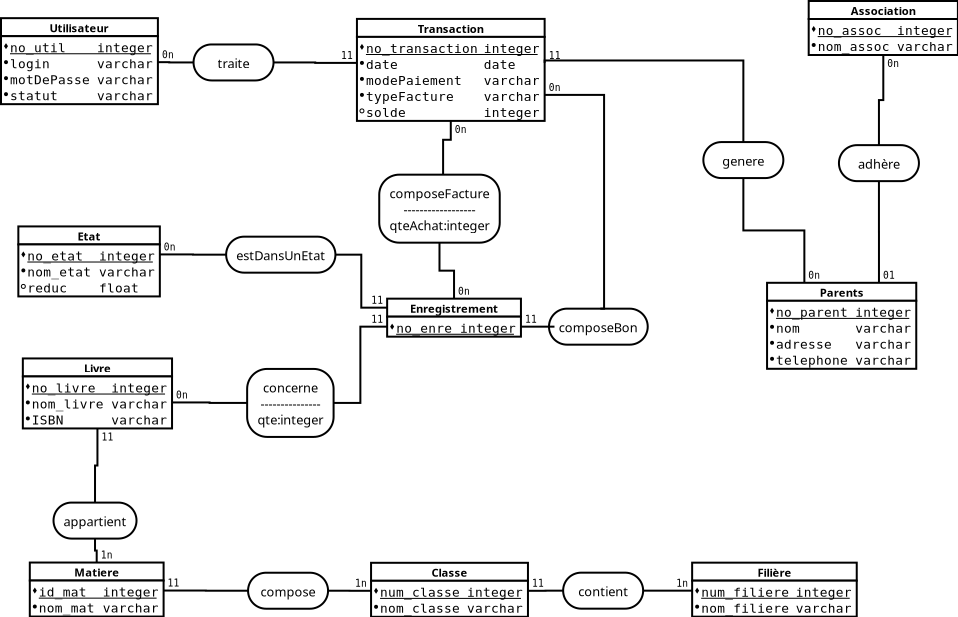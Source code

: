 <?xml version="1.0" encoding="UTF-8"?>
<dia:diagram xmlns:dia="http://www.lysator.liu.se/~alla/dia/">
  <dia:layer name="Arrière-plan" visible="true" active="true">
    <dia:object type="Database - Table" version="0" id="O0">
      <dia:attribute name="obj_pos">
        <dia:point val="3.143,3.175"/>
      </dia:attribute>
      <dia:attribute name="obj_bb">
        <dia:rectangle val="3.143,3.175;10.988,7.475"/>
      </dia:attribute>
      <dia:attribute name="meta">
        <dia:composite type="dict"/>
      </dia:attribute>
      <dia:attribute name="elem_corner">
        <dia:point val="3.143,3.175"/>
      </dia:attribute>
      <dia:attribute name="elem_width">
        <dia:real val="7.845"/>
      </dia:attribute>
      <dia:attribute name="elem_height">
        <dia:real val="4.3"/>
      </dia:attribute>
      <dia:attribute name="text_colour">
        <dia:color val="#000000"/>
      </dia:attribute>
      <dia:attribute name="line_colour">
        <dia:color val="#000000"/>
      </dia:attribute>
      <dia:attribute name="fill_colour">
        <dia:color val="#ffffff"/>
      </dia:attribute>
      <dia:attribute name="line_width">
        <dia:real val="0.1"/>
      </dia:attribute>
      <dia:attribute name="name">
        <dia:string>#Utilisateur#</dia:string>
      </dia:attribute>
      <dia:attribute name="comment">
        <dia:string>##</dia:string>
      </dia:attribute>
      <dia:attribute name="visible_comment">
        <dia:boolean val="false"/>
      </dia:attribute>
      <dia:attribute name="tagging_comment">
        <dia:boolean val="false"/>
      </dia:attribute>
      <dia:attribute name="underline_primary_key">
        <dia:boolean val="true"/>
      </dia:attribute>
      <dia:attribute name="bold_primary_keys">
        <dia:boolean val="false"/>
      </dia:attribute>
      <dia:attribute name="normal_font">
        <dia:font family="monospace" style="0" name="Courier"/>
      </dia:attribute>
      <dia:attribute name="name_font">
        <dia:font family="sans" style="80" name="Helvetica-Bold"/>
      </dia:attribute>
      <dia:attribute name="comment_font">
        <dia:font family="sans" style="8" name="Helvetica-Oblique"/>
      </dia:attribute>
      <dia:attribute name="normal_font_height">
        <dia:real val="0.8"/>
      </dia:attribute>
      <dia:attribute name="name_font_height">
        <dia:real val="0.7"/>
      </dia:attribute>
      <dia:attribute name="comment_font_height">
        <dia:real val="0.7"/>
      </dia:attribute>
      <dia:attribute name="attributes">
        <dia:composite type="table_attribute">
          <dia:attribute name="name">
            <dia:string>#no_util#</dia:string>
          </dia:attribute>
          <dia:attribute name="type">
            <dia:string>#integer#</dia:string>
          </dia:attribute>
          <dia:attribute name="comment">
            <dia:string>##</dia:string>
          </dia:attribute>
          <dia:attribute name="primary_key">
            <dia:boolean val="true"/>
          </dia:attribute>
          <dia:attribute name="nullable">
            <dia:boolean val="false"/>
          </dia:attribute>
          <dia:attribute name="unique">
            <dia:boolean val="true"/>
          </dia:attribute>
        </dia:composite>
        <dia:composite type="table_attribute">
          <dia:attribute name="name">
            <dia:string>#login#</dia:string>
          </dia:attribute>
          <dia:attribute name="type">
            <dia:string>#varchar#</dia:string>
          </dia:attribute>
          <dia:attribute name="comment">
            <dia:string>##</dia:string>
          </dia:attribute>
          <dia:attribute name="primary_key">
            <dia:boolean val="false"/>
          </dia:attribute>
          <dia:attribute name="nullable">
            <dia:boolean val="false"/>
          </dia:attribute>
          <dia:attribute name="unique">
            <dia:boolean val="false"/>
          </dia:attribute>
        </dia:composite>
        <dia:composite type="table_attribute">
          <dia:attribute name="name">
            <dia:string>#motDePasse#</dia:string>
          </dia:attribute>
          <dia:attribute name="type">
            <dia:string>#varchar#</dia:string>
          </dia:attribute>
          <dia:attribute name="comment">
            <dia:string>##</dia:string>
          </dia:attribute>
          <dia:attribute name="primary_key">
            <dia:boolean val="false"/>
          </dia:attribute>
          <dia:attribute name="nullable">
            <dia:boolean val="false"/>
          </dia:attribute>
          <dia:attribute name="unique">
            <dia:boolean val="false"/>
          </dia:attribute>
        </dia:composite>
        <dia:composite type="table_attribute">
          <dia:attribute name="name">
            <dia:string>#statut#</dia:string>
          </dia:attribute>
          <dia:attribute name="type">
            <dia:string>#varchar#</dia:string>
          </dia:attribute>
          <dia:attribute name="comment">
            <dia:string>##</dia:string>
          </dia:attribute>
          <dia:attribute name="primary_key">
            <dia:boolean val="false"/>
          </dia:attribute>
          <dia:attribute name="nullable">
            <dia:boolean val="false"/>
          </dia:attribute>
          <dia:attribute name="unique">
            <dia:boolean val="false"/>
          </dia:attribute>
        </dia:composite>
      </dia:attribute>
    </dia:object>
    <dia:object type="Database - Table" version="0" id="O1">
      <dia:attribute name="obj_pos">
        <dia:point val="43.528,2.317"/>
      </dia:attribute>
      <dia:attribute name="obj_bb">
        <dia:rectangle val="43.528,2.317;50.988,5.017"/>
      </dia:attribute>
      <dia:attribute name="meta">
        <dia:composite type="dict"/>
      </dia:attribute>
      <dia:attribute name="elem_corner">
        <dia:point val="43.528,2.317"/>
      </dia:attribute>
      <dia:attribute name="elem_width">
        <dia:real val="7.46"/>
      </dia:attribute>
      <dia:attribute name="elem_height">
        <dia:real val="2.7"/>
      </dia:attribute>
      <dia:attribute name="text_colour">
        <dia:color val="#000000"/>
      </dia:attribute>
      <dia:attribute name="line_colour">
        <dia:color val="#000000"/>
      </dia:attribute>
      <dia:attribute name="fill_colour">
        <dia:color val="#ffffff"/>
      </dia:attribute>
      <dia:attribute name="line_width">
        <dia:real val="0.1"/>
      </dia:attribute>
      <dia:attribute name="name">
        <dia:string>#Association#</dia:string>
      </dia:attribute>
      <dia:attribute name="comment">
        <dia:string>##</dia:string>
      </dia:attribute>
      <dia:attribute name="visible_comment">
        <dia:boolean val="false"/>
      </dia:attribute>
      <dia:attribute name="tagging_comment">
        <dia:boolean val="false"/>
      </dia:attribute>
      <dia:attribute name="underline_primary_key">
        <dia:boolean val="true"/>
      </dia:attribute>
      <dia:attribute name="bold_primary_keys">
        <dia:boolean val="false"/>
      </dia:attribute>
      <dia:attribute name="normal_font">
        <dia:font family="monospace" style="0" name="Courier"/>
      </dia:attribute>
      <dia:attribute name="name_font">
        <dia:font family="sans" style="80" name="Helvetica-Bold"/>
      </dia:attribute>
      <dia:attribute name="comment_font">
        <dia:font family="sans" style="8" name="Helvetica-Oblique"/>
      </dia:attribute>
      <dia:attribute name="normal_font_height">
        <dia:real val="0.8"/>
      </dia:attribute>
      <dia:attribute name="name_font_height">
        <dia:real val="0.7"/>
      </dia:attribute>
      <dia:attribute name="comment_font_height">
        <dia:real val="0.7"/>
      </dia:attribute>
      <dia:attribute name="attributes">
        <dia:composite type="table_attribute">
          <dia:attribute name="name">
            <dia:string>#no_assoc#</dia:string>
          </dia:attribute>
          <dia:attribute name="type">
            <dia:string>#integer#</dia:string>
          </dia:attribute>
          <dia:attribute name="comment">
            <dia:string>##</dia:string>
          </dia:attribute>
          <dia:attribute name="primary_key">
            <dia:boolean val="true"/>
          </dia:attribute>
          <dia:attribute name="nullable">
            <dia:boolean val="false"/>
          </dia:attribute>
          <dia:attribute name="unique">
            <dia:boolean val="true"/>
          </dia:attribute>
        </dia:composite>
        <dia:composite type="table_attribute">
          <dia:attribute name="name">
            <dia:string>#nom_assoc#</dia:string>
          </dia:attribute>
          <dia:attribute name="type">
            <dia:string>#varchar#</dia:string>
          </dia:attribute>
          <dia:attribute name="comment">
            <dia:string>##</dia:string>
          </dia:attribute>
          <dia:attribute name="primary_key">
            <dia:boolean val="false"/>
          </dia:attribute>
          <dia:attribute name="nullable">
            <dia:boolean val="false"/>
          </dia:attribute>
          <dia:attribute name="unique">
            <dia:boolean val="false"/>
          </dia:attribute>
        </dia:composite>
      </dia:attribute>
    </dia:object>
    <dia:object type="Database - Table" version="0" id="O2">
      <dia:attribute name="obj_pos">
        <dia:point val="41.446,16.407"/>
      </dia:attribute>
      <dia:attribute name="obj_bb">
        <dia:rectangle val="41.446,16.407;48.906,20.707"/>
      </dia:attribute>
      <dia:attribute name="meta">
        <dia:composite type="dict"/>
      </dia:attribute>
      <dia:attribute name="elem_corner">
        <dia:point val="41.446,16.407"/>
      </dia:attribute>
      <dia:attribute name="elem_width">
        <dia:real val="7.46"/>
      </dia:attribute>
      <dia:attribute name="elem_height">
        <dia:real val="4.3"/>
      </dia:attribute>
      <dia:attribute name="text_colour">
        <dia:color val="#000000"/>
      </dia:attribute>
      <dia:attribute name="line_colour">
        <dia:color val="#000000"/>
      </dia:attribute>
      <dia:attribute name="fill_colour">
        <dia:color val="#ffffff"/>
      </dia:attribute>
      <dia:attribute name="line_width">
        <dia:real val="0.1"/>
      </dia:attribute>
      <dia:attribute name="name">
        <dia:string>#Parents#</dia:string>
      </dia:attribute>
      <dia:attribute name="comment">
        <dia:string>##</dia:string>
      </dia:attribute>
      <dia:attribute name="visible_comment">
        <dia:boolean val="false"/>
      </dia:attribute>
      <dia:attribute name="tagging_comment">
        <dia:boolean val="false"/>
      </dia:attribute>
      <dia:attribute name="underline_primary_key">
        <dia:boolean val="true"/>
      </dia:attribute>
      <dia:attribute name="bold_primary_keys">
        <dia:boolean val="false"/>
      </dia:attribute>
      <dia:attribute name="normal_font">
        <dia:font family="monospace" style="0" name="Courier"/>
      </dia:attribute>
      <dia:attribute name="name_font">
        <dia:font family="sans" style="80" name="Helvetica-Bold"/>
      </dia:attribute>
      <dia:attribute name="comment_font">
        <dia:font family="sans" style="8" name="Helvetica-Oblique"/>
      </dia:attribute>
      <dia:attribute name="normal_font_height">
        <dia:real val="0.8"/>
      </dia:attribute>
      <dia:attribute name="name_font_height">
        <dia:real val="0.7"/>
      </dia:attribute>
      <dia:attribute name="comment_font_height">
        <dia:real val="0.7"/>
      </dia:attribute>
      <dia:attribute name="attributes">
        <dia:composite type="table_attribute">
          <dia:attribute name="name">
            <dia:string>#no_parent#</dia:string>
          </dia:attribute>
          <dia:attribute name="type">
            <dia:string>#integer#</dia:string>
          </dia:attribute>
          <dia:attribute name="comment">
            <dia:string>##</dia:string>
          </dia:attribute>
          <dia:attribute name="primary_key">
            <dia:boolean val="true"/>
          </dia:attribute>
          <dia:attribute name="nullable">
            <dia:boolean val="false"/>
          </dia:attribute>
          <dia:attribute name="unique">
            <dia:boolean val="true"/>
          </dia:attribute>
        </dia:composite>
        <dia:composite type="table_attribute">
          <dia:attribute name="name">
            <dia:string>#nom#</dia:string>
          </dia:attribute>
          <dia:attribute name="type">
            <dia:string>#varchar#</dia:string>
          </dia:attribute>
          <dia:attribute name="comment">
            <dia:string>##</dia:string>
          </dia:attribute>
          <dia:attribute name="primary_key">
            <dia:boolean val="false"/>
          </dia:attribute>
          <dia:attribute name="nullable">
            <dia:boolean val="false"/>
          </dia:attribute>
          <dia:attribute name="unique">
            <dia:boolean val="false"/>
          </dia:attribute>
        </dia:composite>
        <dia:composite type="table_attribute">
          <dia:attribute name="name">
            <dia:string>#adresse#</dia:string>
          </dia:attribute>
          <dia:attribute name="type">
            <dia:string>#varchar#</dia:string>
          </dia:attribute>
          <dia:attribute name="comment">
            <dia:string>##</dia:string>
          </dia:attribute>
          <dia:attribute name="primary_key">
            <dia:boolean val="false"/>
          </dia:attribute>
          <dia:attribute name="nullable">
            <dia:boolean val="false"/>
          </dia:attribute>
          <dia:attribute name="unique">
            <dia:boolean val="false"/>
          </dia:attribute>
        </dia:composite>
        <dia:composite type="table_attribute">
          <dia:attribute name="name">
            <dia:string>#telephone#</dia:string>
          </dia:attribute>
          <dia:attribute name="type">
            <dia:string>#varchar#</dia:string>
          </dia:attribute>
          <dia:attribute name="comment">
            <dia:string>##</dia:string>
          </dia:attribute>
          <dia:attribute name="primary_key">
            <dia:boolean val="false"/>
          </dia:attribute>
          <dia:attribute name="nullable">
            <dia:boolean val="false"/>
          </dia:attribute>
          <dia:attribute name="unique">
            <dia:boolean val="false"/>
          </dia:attribute>
        </dia:composite>
      </dia:attribute>
    </dia:object>
    <dia:object type="Database - Table" version="0" id="O3">
      <dia:attribute name="obj_pos">
        <dia:point val="21.646,30.407"/>
      </dia:attribute>
      <dia:attribute name="obj_bb">
        <dia:rectangle val="21.646,30.407;29.491,33.107"/>
      </dia:attribute>
      <dia:attribute name="meta">
        <dia:composite type="dict"/>
      </dia:attribute>
      <dia:attribute name="elem_corner">
        <dia:point val="21.646,30.407"/>
      </dia:attribute>
      <dia:attribute name="elem_width">
        <dia:real val="7.845"/>
      </dia:attribute>
      <dia:attribute name="elem_height">
        <dia:real val="2.7"/>
      </dia:attribute>
      <dia:attribute name="text_colour">
        <dia:color val="#000000"/>
      </dia:attribute>
      <dia:attribute name="line_colour">
        <dia:color val="#000000"/>
      </dia:attribute>
      <dia:attribute name="fill_colour">
        <dia:color val="#ffffff"/>
      </dia:attribute>
      <dia:attribute name="line_width">
        <dia:real val="0.1"/>
      </dia:attribute>
      <dia:attribute name="name">
        <dia:string>#Classe#</dia:string>
      </dia:attribute>
      <dia:attribute name="comment">
        <dia:string>##</dia:string>
      </dia:attribute>
      <dia:attribute name="visible_comment">
        <dia:boolean val="false"/>
      </dia:attribute>
      <dia:attribute name="tagging_comment">
        <dia:boolean val="false"/>
      </dia:attribute>
      <dia:attribute name="underline_primary_key">
        <dia:boolean val="true"/>
      </dia:attribute>
      <dia:attribute name="bold_primary_keys">
        <dia:boolean val="false"/>
      </dia:attribute>
      <dia:attribute name="normal_font">
        <dia:font family="monospace" style="0" name="Courier"/>
      </dia:attribute>
      <dia:attribute name="name_font">
        <dia:font family="sans" style="80" name="Helvetica-Bold"/>
      </dia:attribute>
      <dia:attribute name="comment_font">
        <dia:font family="sans" style="8" name="Helvetica-Oblique"/>
      </dia:attribute>
      <dia:attribute name="normal_font_height">
        <dia:real val="0.8"/>
      </dia:attribute>
      <dia:attribute name="name_font_height">
        <dia:real val="0.7"/>
      </dia:attribute>
      <dia:attribute name="comment_font_height">
        <dia:real val="0.7"/>
      </dia:attribute>
      <dia:attribute name="attributes">
        <dia:composite type="table_attribute">
          <dia:attribute name="name">
            <dia:string>#num_classe#</dia:string>
          </dia:attribute>
          <dia:attribute name="type">
            <dia:string>#integer#</dia:string>
          </dia:attribute>
          <dia:attribute name="comment">
            <dia:string>##</dia:string>
          </dia:attribute>
          <dia:attribute name="primary_key">
            <dia:boolean val="true"/>
          </dia:attribute>
          <dia:attribute name="nullable">
            <dia:boolean val="false"/>
          </dia:attribute>
          <dia:attribute name="unique">
            <dia:boolean val="true"/>
          </dia:attribute>
        </dia:composite>
        <dia:composite type="table_attribute">
          <dia:attribute name="name">
            <dia:string>#nom_classe#</dia:string>
          </dia:attribute>
          <dia:attribute name="type">
            <dia:string>#varchar#</dia:string>
          </dia:attribute>
          <dia:attribute name="comment">
            <dia:string>##</dia:string>
          </dia:attribute>
          <dia:attribute name="primary_key">
            <dia:boolean val="false"/>
          </dia:attribute>
          <dia:attribute name="nullable">
            <dia:boolean val="false"/>
          </dia:attribute>
          <dia:attribute name="unique">
            <dia:boolean val="false"/>
          </dia:attribute>
        </dia:composite>
      </dia:attribute>
    </dia:object>
    <dia:object type="Database - Table" version="0" id="O4">
      <dia:attribute name="obj_pos">
        <dia:point val="4.583,30.394"/>
      </dia:attribute>
      <dia:attribute name="obj_bb">
        <dia:rectangle val="4.583,30.394;11.273,33.094"/>
      </dia:attribute>
      <dia:attribute name="meta">
        <dia:composite type="dict"/>
      </dia:attribute>
      <dia:attribute name="elem_corner">
        <dia:point val="4.583,30.394"/>
      </dia:attribute>
      <dia:attribute name="elem_width">
        <dia:real val="6.69"/>
      </dia:attribute>
      <dia:attribute name="elem_height">
        <dia:real val="2.7"/>
      </dia:attribute>
      <dia:attribute name="text_colour">
        <dia:color val="#000000"/>
      </dia:attribute>
      <dia:attribute name="line_colour">
        <dia:color val="#000000"/>
      </dia:attribute>
      <dia:attribute name="fill_colour">
        <dia:color val="#ffffff"/>
      </dia:attribute>
      <dia:attribute name="line_width">
        <dia:real val="0.1"/>
      </dia:attribute>
      <dia:attribute name="name">
        <dia:string>#Matiere#</dia:string>
      </dia:attribute>
      <dia:attribute name="comment">
        <dia:string>##</dia:string>
      </dia:attribute>
      <dia:attribute name="visible_comment">
        <dia:boolean val="false"/>
      </dia:attribute>
      <dia:attribute name="tagging_comment">
        <dia:boolean val="false"/>
      </dia:attribute>
      <dia:attribute name="underline_primary_key">
        <dia:boolean val="true"/>
      </dia:attribute>
      <dia:attribute name="bold_primary_keys">
        <dia:boolean val="false"/>
      </dia:attribute>
      <dia:attribute name="normal_font">
        <dia:font family="monospace" style="0" name="Courier"/>
      </dia:attribute>
      <dia:attribute name="name_font">
        <dia:font family="sans" style="80" name="Helvetica-Bold"/>
      </dia:attribute>
      <dia:attribute name="comment_font">
        <dia:font family="sans" style="8" name="Helvetica-Oblique"/>
      </dia:attribute>
      <dia:attribute name="normal_font_height">
        <dia:real val="0.8"/>
      </dia:attribute>
      <dia:attribute name="name_font_height">
        <dia:real val="0.7"/>
      </dia:attribute>
      <dia:attribute name="comment_font_height">
        <dia:real val="0.7"/>
      </dia:attribute>
      <dia:attribute name="attributes">
        <dia:composite type="table_attribute">
          <dia:attribute name="name">
            <dia:string>#id_mat#</dia:string>
          </dia:attribute>
          <dia:attribute name="type">
            <dia:string>#integer#</dia:string>
          </dia:attribute>
          <dia:attribute name="comment">
            <dia:string>##</dia:string>
          </dia:attribute>
          <dia:attribute name="primary_key">
            <dia:boolean val="true"/>
          </dia:attribute>
          <dia:attribute name="nullable">
            <dia:boolean val="false"/>
          </dia:attribute>
          <dia:attribute name="unique">
            <dia:boolean val="true"/>
          </dia:attribute>
        </dia:composite>
        <dia:composite type="table_attribute">
          <dia:attribute name="name">
            <dia:string>#nom_mat#</dia:string>
          </dia:attribute>
          <dia:attribute name="type">
            <dia:string>#varchar#</dia:string>
          </dia:attribute>
          <dia:attribute name="comment">
            <dia:string>##</dia:string>
          </dia:attribute>
          <dia:attribute name="primary_key">
            <dia:boolean val="false"/>
          </dia:attribute>
          <dia:attribute name="nullable">
            <dia:boolean val="false"/>
          </dia:attribute>
          <dia:attribute name="unique">
            <dia:boolean val="false"/>
          </dia:attribute>
        </dia:composite>
      </dia:attribute>
    </dia:object>
    <dia:object type="Database - Table" version="0" id="O5">
      <dia:attribute name="obj_pos">
        <dia:point val="4.235,20.189"/>
      </dia:attribute>
      <dia:attribute name="obj_bb">
        <dia:rectangle val="4.235,20.189;11.695,23.689"/>
      </dia:attribute>
      <dia:attribute name="meta">
        <dia:composite type="dict"/>
      </dia:attribute>
      <dia:attribute name="elem_corner">
        <dia:point val="4.235,20.189"/>
      </dia:attribute>
      <dia:attribute name="elem_width">
        <dia:real val="7.46"/>
      </dia:attribute>
      <dia:attribute name="elem_height">
        <dia:real val="3.5"/>
      </dia:attribute>
      <dia:attribute name="text_colour">
        <dia:color val="#000000"/>
      </dia:attribute>
      <dia:attribute name="line_colour">
        <dia:color val="#000000"/>
      </dia:attribute>
      <dia:attribute name="fill_colour">
        <dia:color val="#ffffff"/>
      </dia:attribute>
      <dia:attribute name="line_width">
        <dia:real val="0.1"/>
      </dia:attribute>
      <dia:attribute name="name">
        <dia:string>#Livre#</dia:string>
      </dia:attribute>
      <dia:attribute name="comment">
        <dia:string>##</dia:string>
      </dia:attribute>
      <dia:attribute name="visible_comment">
        <dia:boolean val="false"/>
      </dia:attribute>
      <dia:attribute name="tagging_comment">
        <dia:boolean val="false"/>
      </dia:attribute>
      <dia:attribute name="underline_primary_key">
        <dia:boolean val="true"/>
      </dia:attribute>
      <dia:attribute name="bold_primary_keys">
        <dia:boolean val="false"/>
      </dia:attribute>
      <dia:attribute name="normal_font">
        <dia:font family="monospace" style="0" name="Courier"/>
      </dia:attribute>
      <dia:attribute name="name_font">
        <dia:font family="sans" style="80" name="Helvetica-Bold"/>
      </dia:attribute>
      <dia:attribute name="comment_font">
        <dia:font family="sans" style="8" name="Helvetica-Oblique"/>
      </dia:attribute>
      <dia:attribute name="normal_font_height">
        <dia:real val="0.8"/>
      </dia:attribute>
      <dia:attribute name="name_font_height">
        <dia:real val="0.7"/>
      </dia:attribute>
      <dia:attribute name="comment_font_height">
        <dia:real val="0.7"/>
      </dia:attribute>
      <dia:attribute name="attributes">
        <dia:composite type="table_attribute">
          <dia:attribute name="name">
            <dia:string>#no_livre#</dia:string>
          </dia:attribute>
          <dia:attribute name="type">
            <dia:string>#integer#</dia:string>
          </dia:attribute>
          <dia:attribute name="comment">
            <dia:string>##</dia:string>
          </dia:attribute>
          <dia:attribute name="primary_key">
            <dia:boolean val="true"/>
          </dia:attribute>
          <dia:attribute name="nullable">
            <dia:boolean val="false"/>
          </dia:attribute>
          <dia:attribute name="unique">
            <dia:boolean val="true"/>
          </dia:attribute>
        </dia:composite>
        <dia:composite type="table_attribute">
          <dia:attribute name="name">
            <dia:string>#nom_livre#</dia:string>
          </dia:attribute>
          <dia:attribute name="type">
            <dia:string>#varchar#</dia:string>
          </dia:attribute>
          <dia:attribute name="comment">
            <dia:string>##</dia:string>
          </dia:attribute>
          <dia:attribute name="primary_key">
            <dia:boolean val="false"/>
          </dia:attribute>
          <dia:attribute name="nullable">
            <dia:boolean val="false"/>
          </dia:attribute>
          <dia:attribute name="unique">
            <dia:boolean val="false"/>
          </dia:attribute>
        </dia:composite>
        <dia:composite type="table_attribute">
          <dia:attribute name="name">
            <dia:string>#ISBN#</dia:string>
          </dia:attribute>
          <dia:attribute name="type">
            <dia:string>#varchar#</dia:string>
          </dia:attribute>
          <dia:attribute name="comment">
            <dia:string>##</dia:string>
          </dia:attribute>
          <dia:attribute name="primary_key">
            <dia:boolean val="false"/>
          </dia:attribute>
          <dia:attribute name="nullable">
            <dia:boolean val="false"/>
          </dia:attribute>
          <dia:attribute name="unique">
            <dia:boolean val="false"/>
          </dia:attribute>
        </dia:composite>
      </dia:attribute>
    </dia:object>
    <dia:object type="Database - Table" version="0" id="O6">
      <dia:attribute name="obj_pos">
        <dia:point val="4.01,13.588"/>
      </dia:attribute>
      <dia:attribute name="obj_bb">
        <dia:rectangle val="4.01,13.588;11.085,17.088"/>
      </dia:attribute>
      <dia:attribute name="meta">
        <dia:composite type="dict"/>
      </dia:attribute>
      <dia:attribute name="elem_corner">
        <dia:point val="4.01,13.588"/>
      </dia:attribute>
      <dia:attribute name="elem_width">
        <dia:real val="7.075"/>
      </dia:attribute>
      <dia:attribute name="elem_height">
        <dia:real val="3.5"/>
      </dia:attribute>
      <dia:attribute name="text_colour">
        <dia:color val="#000000"/>
      </dia:attribute>
      <dia:attribute name="line_colour">
        <dia:color val="#000000"/>
      </dia:attribute>
      <dia:attribute name="fill_colour">
        <dia:color val="#ffffff"/>
      </dia:attribute>
      <dia:attribute name="line_width">
        <dia:real val="0.1"/>
      </dia:attribute>
      <dia:attribute name="name">
        <dia:string>#Etat#</dia:string>
      </dia:attribute>
      <dia:attribute name="comment">
        <dia:string>##</dia:string>
      </dia:attribute>
      <dia:attribute name="visible_comment">
        <dia:boolean val="false"/>
      </dia:attribute>
      <dia:attribute name="tagging_comment">
        <dia:boolean val="false"/>
      </dia:attribute>
      <dia:attribute name="underline_primary_key">
        <dia:boolean val="true"/>
      </dia:attribute>
      <dia:attribute name="bold_primary_keys">
        <dia:boolean val="false"/>
      </dia:attribute>
      <dia:attribute name="normal_font">
        <dia:font family="monospace" style="0" name="Courier"/>
      </dia:attribute>
      <dia:attribute name="name_font">
        <dia:font family="sans" style="80" name="Helvetica-Bold"/>
      </dia:attribute>
      <dia:attribute name="comment_font">
        <dia:font family="sans" style="8" name="Helvetica-Oblique"/>
      </dia:attribute>
      <dia:attribute name="normal_font_height">
        <dia:real val="0.8"/>
      </dia:attribute>
      <dia:attribute name="name_font_height">
        <dia:real val="0.7"/>
      </dia:attribute>
      <dia:attribute name="comment_font_height">
        <dia:real val="0.7"/>
      </dia:attribute>
      <dia:attribute name="attributes">
        <dia:composite type="table_attribute">
          <dia:attribute name="name">
            <dia:string>#no_etat#</dia:string>
          </dia:attribute>
          <dia:attribute name="type">
            <dia:string>#integer#</dia:string>
          </dia:attribute>
          <dia:attribute name="comment">
            <dia:string>##</dia:string>
          </dia:attribute>
          <dia:attribute name="primary_key">
            <dia:boolean val="true"/>
          </dia:attribute>
          <dia:attribute name="nullable">
            <dia:boolean val="false"/>
          </dia:attribute>
          <dia:attribute name="unique">
            <dia:boolean val="true"/>
          </dia:attribute>
        </dia:composite>
        <dia:composite type="table_attribute">
          <dia:attribute name="name">
            <dia:string>#nom_etat#</dia:string>
          </dia:attribute>
          <dia:attribute name="type">
            <dia:string>#varchar#</dia:string>
          </dia:attribute>
          <dia:attribute name="comment">
            <dia:string>##</dia:string>
          </dia:attribute>
          <dia:attribute name="primary_key">
            <dia:boolean val="false"/>
          </dia:attribute>
          <dia:attribute name="nullable">
            <dia:boolean val="false"/>
          </dia:attribute>
          <dia:attribute name="unique">
            <dia:boolean val="false"/>
          </dia:attribute>
        </dia:composite>
        <dia:composite type="table_attribute">
          <dia:attribute name="name">
            <dia:string>#reduc#</dia:string>
          </dia:attribute>
          <dia:attribute name="type">
            <dia:string>#float#</dia:string>
          </dia:attribute>
          <dia:attribute name="comment">
            <dia:string>##</dia:string>
          </dia:attribute>
          <dia:attribute name="primary_key">
            <dia:boolean val="false"/>
          </dia:attribute>
          <dia:attribute name="nullable">
            <dia:boolean val="true"/>
          </dia:attribute>
          <dia:attribute name="unique">
            <dia:boolean val="false"/>
          </dia:attribute>
        </dia:composite>
      </dia:attribute>
    </dia:object>
    <dia:object type="UML - Activity" version="0" id="O7">
      <dia:attribute name="obj_pos">
        <dia:point val="45.04,9.524"/>
      </dia:attribute>
      <dia:attribute name="obj_bb">
        <dia:rectangle val="44.99,9.474;49.09,11.374"/>
      </dia:attribute>
      <dia:attribute name="meta">
        <dia:composite type="dict"/>
      </dia:attribute>
      <dia:attribute name="elem_corner">
        <dia:point val="45.04,9.524"/>
      </dia:attribute>
      <dia:attribute name="elem_width">
        <dia:real val="4"/>
      </dia:attribute>
      <dia:attribute name="elem_height">
        <dia:real val="1.8"/>
      </dia:attribute>
      <dia:attribute name="line_colour">
        <dia:color val="#000000"/>
      </dia:attribute>
      <dia:attribute name="fill_colour">
        <dia:color val="#ffffff"/>
      </dia:attribute>
      <dia:attribute name="text">
        <dia:composite type="text">
          <dia:attribute name="string">
            <dia:string>#adhère#</dia:string>
          </dia:attribute>
          <dia:attribute name="font">
            <dia:font family="sans" style="0" name="Helvetica"/>
          </dia:attribute>
          <dia:attribute name="height">
            <dia:real val="0.8"/>
          </dia:attribute>
          <dia:attribute name="pos">
            <dia:point val="47.04,10.619"/>
          </dia:attribute>
          <dia:attribute name="color">
            <dia:color val="#000000"/>
          </dia:attribute>
          <dia:attribute name="alignment">
            <dia:enum val="1"/>
          </dia:attribute>
        </dia:composite>
      </dia:attribute>
    </dia:object>
    <dia:object type="Database - Reference" version="0" id="O8">
      <dia:attribute name="obj_pos">
        <dia:point val="47.258,5.017"/>
      </dia:attribute>
      <dia:attribute name="obj_bb">
        <dia:rectangle val="47.04,5.017;48.038,9.524"/>
      </dia:attribute>
      <dia:attribute name="meta">
        <dia:composite type="dict"/>
      </dia:attribute>
      <dia:attribute name="orth_points">
        <dia:point val="47.258,5.017"/>
        <dia:point val="47.258,7.27"/>
        <dia:point val="47.04,7.27"/>
        <dia:point val="47.04,9.524"/>
      </dia:attribute>
      <dia:attribute name="orth_orient">
        <dia:enum val="1"/>
        <dia:enum val="0"/>
        <dia:enum val="1"/>
      </dia:attribute>
      <dia:attribute name="orth_autoroute">
        <dia:boolean val="true"/>
      </dia:attribute>
      <dia:attribute name="text_colour">
        <dia:color val="#000000"/>
      </dia:attribute>
      <dia:attribute name="line_colour">
        <dia:color val="#000000"/>
      </dia:attribute>
      <dia:attribute name="line_width">
        <dia:real val="0.1"/>
      </dia:attribute>
      <dia:attribute name="line_style">
        <dia:enum val="0"/>
        <dia:real val="1"/>
      </dia:attribute>
      <dia:attribute name="corner_radius">
        <dia:real val="0"/>
      </dia:attribute>
      <dia:attribute name="end_arrow">
        <dia:enum val="0"/>
      </dia:attribute>
      <dia:attribute name="start_point_desc">
        <dia:string>#0n#</dia:string>
      </dia:attribute>
      <dia:attribute name="end_point_desc">
        <dia:string>##</dia:string>
      </dia:attribute>
      <dia:attribute name="normal_font">
        <dia:font family="monospace" style="0" name="Courier"/>
      </dia:attribute>
      <dia:attribute name="normal_font_height">
        <dia:real val="0.6"/>
      </dia:attribute>
      <dia:connections>
        <dia:connection handle="0" to="O1" connection="9"/>
        <dia:connection handle="1" to="O7" connection="1"/>
      </dia:connections>
    </dia:object>
    <dia:object type="Database - Reference" version="0" id="O9">
      <dia:attribute name="obj_pos">
        <dia:point val="47.04,11.324"/>
      </dia:attribute>
      <dia:attribute name="obj_bb">
        <dia:rectangle val="47.04,11.324;47.821,16.407"/>
      </dia:attribute>
      <dia:attribute name="meta">
        <dia:composite type="dict"/>
      </dia:attribute>
      <dia:attribute name="orth_points">
        <dia:point val="47.04,11.324"/>
        <dia:point val="47.04,13.866"/>
        <dia:point val="47.041,13.866"/>
        <dia:point val="47.041,16.407"/>
      </dia:attribute>
      <dia:attribute name="orth_orient">
        <dia:enum val="1"/>
        <dia:enum val="0"/>
        <dia:enum val="1"/>
      </dia:attribute>
      <dia:attribute name="orth_autoroute">
        <dia:boolean val="true"/>
      </dia:attribute>
      <dia:attribute name="text_colour">
        <dia:color val="#000000"/>
      </dia:attribute>
      <dia:attribute name="line_colour">
        <dia:color val="#000000"/>
      </dia:attribute>
      <dia:attribute name="line_width">
        <dia:real val="0.1"/>
      </dia:attribute>
      <dia:attribute name="line_style">
        <dia:enum val="0"/>
        <dia:real val="1"/>
      </dia:attribute>
      <dia:attribute name="corner_radius">
        <dia:real val="0"/>
      </dia:attribute>
      <dia:attribute name="end_arrow">
        <dia:enum val="0"/>
      </dia:attribute>
      <dia:attribute name="start_point_desc">
        <dia:string>##</dia:string>
      </dia:attribute>
      <dia:attribute name="end_point_desc">
        <dia:string>#01#</dia:string>
      </dia:attribute>
      <dia:attribute name="normal_font">
        <dia:font family="monospace" style="0" name="Courier"/>
      </dia:attribute>
      <dia:attribute name="normal_font_height">
        <dia:real val="0.6"/>
      </dia:attribute>
      <dia:connections>
        <dia:connection handle="0" to="O7" connection="6"/>
        <dia:connection handle="1" to="O2" connection="3"/>
      </dia:connections>
    </dia:object>
    <dia:object type="UML - Activity" version="0" id="O10">
      <dia:attribute name="obj_pos">
        <dia:point val="5.769,27.396"/>
      </dia:attribute>
      <dia:attribute name="obj_bb">
        <dia:rectangle val="5.718,27.346;10.159,29.246"/>
      </dia:attribute>
      <dia:attribute name="meta">
        <dia:composite type="dict"/>
      </dia:attribute>
      <dia:attribute name="elem_corner">
        <dia:point val="5.769,27.396"/>
      </dia:attribute>
      <dia:attribute name="elem_width">
        <dia:real val="4.34"/>
      </dia:attribute>
      <dia:attribute name="elem_height">
        <dia:real val="1.8"/>
      </dia:attribute>
      <dia:attribute name="line_colour">
        <dia:color val="#000000"/>
      </dia:attribute>
      <dia:attribute name="fill_colour">
        <dia:color val="#ffffff"/>
      </dia:attribute>
      <dia:attribute name="text">
        <dia:composite type="text">
          <dia:attribute name="string">
            <dia:string>#appartient#</dia:string>
          </dia:attribute>
          <dia:attribute name="font">
            <dia:font family="sans" style="0" name="Helvetica"/>
          </dia:attribute>
          <dia:attribute name="height">
            <dia:real val="0.8"/>
          </dia:attribute>
          <dia:attribute name="pos">
            <dia:point val="7.939,28.491"/>
          </dia:attribute>
          <dia:attribute name="color">
            <dia:color val="#000000"/>
          </dia:attribute>
          <dia:attribute name="alignment">
            <dia:enum val="1"/>
          </dia:attribute>
        </dia:composite>
      </dia:attribute>
    </dia:object>
    <dia:object type="Database - Reference" version="0" id="O11">
      <dia:attribute name="obj_pos">
        <dia:point val="7.965,23.689"/>
      </dia:attribute>
      <dia:attribute name="obj_bb">
        <dia:rectangle val="7.939,23.689;8.745,27.396"/>
      </dia:attribute>
      <dia:attribute name="meta">
        <dia:composite type="dict"/>
      </dia:attribute>
      <dia:attribute name="orth_points">
        <dia:point val="7.965,23.689"/>
        <dia:point val="7.965,25.543"/>
        <dia:point val="7.939,25.543"/>
        <dia:point val="7.939,27.396"/>
      </dia:attribute>
      <dia:attribute name="orth_orient">
        <dia:enum val="1"/>
        <dia:enum val="0"/>
        <dia:enum val="1"/>
      </dia:attribute>
      <dia:attribute name="orth_autoroute">
        <dia:boolean val="true"/>
      </dia:attribute>
      <dia:attribute name="text_colour">
        <dia:color val="#000000"/>
      </dia:attribute>
      <dia:attribute name="line_colour">
        <dia:color val="#000000"/>
      </dia:attribute>
      <dia:attribute name="line_width">
        <dia:real val="0.1"/>
      </dia:attribute>
      <dia:attribute name="line_style">
        <dia:enum val="0"/>
        <dia:real val="1"/>
      </dia:attribute>
      <dia:attribute name="corner_radius">
        <dia:real val="0"/>
      </dia:attribute>
      <dia:attribute name="end_arrow">
        <dia:enum val="0"/>
      </dia:attribute>
      <dia:attribute name="start_point_desc">
        <dia:string>#11#</dia:string>
      </dia:attribute>
      <dia:attribute name="end_point_desc">
        <dia:string>##</dia:string>
      </dia:attribute>
      <dia:attribute name="normal_font">
        <dia:font family="monospace" style="0" name="Courier"/>
      </dia:attribute>
      <dia:attribute name="normal_font_height">
        <dia:real val="0.6"/>
      </dia:attribute>
      <dia:connections>
        <dia:connection handle="0" to="O5" connection="9"/>
        <dia:connection handle="1" to="O10" connection="1"/>
      </dia:connections>
    </dia:object>
    <dia:object type="Database - Reference" version="0" id="O12">
      <dia:attribute name="obj_pos">
        <dia:point val="7.939,29.196"/>
      </dia:attribute>
      <dia:attribute name="obj_bb">
        <dia:rectangle val="7.928,29.196;8.708,30.394"/>
      </dia:attribute>
      <dia:attribute name="meta">
        <dia:composite type="dict"/>
      </dia:attribute>
      <dia:attribute name="orth_points">
        <dia:point val="7.939,29.196"/>
        <dia:point val="7.939,29.795"/>
        <dia:point val="7.928,29.795"/>
        <dia:point val="7.928,30.394"/>
      </dia:attribute>
      <dia:attribute name="orth_orient">
        <dia:enum val="1"/>
        <dia:enum val="0"/>
        <dia:enum val="1"/>
      </dia:attribute>
      <dia:attribute name="orth_autoroute">
        <dia:boolean val="true"/>
      </dia:attribute>
      <dia:attribute name="text_colour">
        <dia:color val="#000000"/>
      </dia:attribute>
      <dia:attribute name="line_colour">
        <dia:color val="#000000"/>
      </dia:attribute>
      <dia:attribute name="line_width">
        <dia:real val="0.1"/>
      </dia:attribute>
      <dia:attribute name="line_style">
        <dia:enum val="0"/>
        <dia:real val="1"/>
      </dia:attribute>
      <dia:attribute name="corner_radius">
        <dia:real val="0"/>
      </dia:attribute>
      <dia:attribute name="end_arrow">
        <dia:enum val="0"/>
      </dia:attribute>
      <dia:attribute name="start_point_desc">
        <dia:string>##</dia:string>
      </dia:attribute>
      <dia:attribute name="end_point_desc">
        <dia:string>#1n#</dia:string>
      </dia:attribute>
      <dia:attribute name="normal_font">
        <dia:font family="monospace" style="0" name="Courier"/>
      </dia:attribute>
      <dia:attribute name="normal_font_height">
        <dia:real val="0.6"/>
      </dia:attribute>
      <dia:connections>
        <dia:connection handle="0" to="O10" connection="6"/>
        <dia:connection handle="1" to="O4" connection="2"/>
      </dia:connections>
    </dia:object>
    <dia:object type="UML - Activity" version="0" id="O13">
      <dia:attribute name="obj_pos">
        <dia:point val="15.496,30.903"/>
      </dia:attribute>
      <dia:attribute name="obj_bb">
        <dia:rectangle val="15.446,30.853;19.546,32.753"/>
      </dia:attribute>
      <dia:attribute name="meta">
        <dia:composite type="dict"/>
      </dia:attribute>
      <dia:attribute name="elem_corner">
        <dia:point val="15.496,30.903"/>
      </dia:attribute>
      <dia:attribute name="elem_width">
        <dia:real val="4"/>
      </dia:attribute>
      <dia:attribute name="elem_height">
        <dia:real val="1.8"/>
      </dia:attribute>
      <dia:attribute name="line_colour">
        <dia:color val="#000000"/>
      </dia:attribute>
      <dia:attribute name="fill_colour">
        <dia:color val="#ffffff"/>
      </dia:attribute>
      <dia:attribute name="text">
        <dia:composite type="text">
          <dia:attribute name="string">
            <dia:string>#compose#</dia:string>
          </dia:attribute>
          <dia:attribute name="font">
            <dia:font family="sans" style="0" name="Helvetica"/>
          </dia:attribute>
          <dia:attribute name="height">
            <dia:real val="0.8"/>
          </dia:attribute>
          <dia:attribute name="pos">
            <dia:point val="17.496,31.998"/>
          </dia:attribute>
          <dia:attribute name="color">
            <dia:color val="#000000"/>
          </dia:attribute>
          <dia:attribute name="alignment">
            <dia:enum val="1"/>
          </dia:attribute>
        </dia:composite>
      </dia:attribute>
    </dia:object>
    <dia:object type="Database - Reference" version="0" id="O14">
      <dia:attribute name="obj_pos">
        <dia:point val="11.273,31.794"/>
      </dia:attribute>
      <dia:attribute name="obj_bb">
        <dia:rectangle val="11.273,31.144;15.496,31.803"/>
      </dia:attribute>
      <dia:attribute name="meta">
        <dia:composite type="dict"/>
      </dia:attribute>
      <dia:attribute name="orth_points">
        <dia:point val="11.273,31.794"/>
        <dia:point val="13.385,31.794"/>
        <dia:point val="13.385,31.803"/>
        <dia:point val="15.496,31.803"/>
      </dia:attribute>
      <dia:attribute name="orth_orient">
        <dia:enum val="0"/>
        <dia:enum val="1"/>
        <dia:enum val="0"/>
      </dia:attribute>
      <dia:attribute name="orth_autoroute">
        <dia:boolean val="true"/>
      </dia:attribute>
      <dia:attribute name="text_colour">
        <dia:color val="#000000"/>
      </dia:attribute>
      <dia:attribute name="line_colour">
        <dia:color val="#000000"/>
      </dia:attribute>
      <dia:attribute name="line_width">
        <dia:real val="0.1"/>
      </dia:attribute>
      <dia:attribute name="line_style">
        <dia:enum val="0"/>
        <dia:real val="1"/>
      </dia:attribute>
      <dia:attribute name="corner_radius">
        <dia:real val="0"/>
      </dia:attribute>
      <dia:attribute name="end_arrow">
        <dia:enum val="0"/>
      </dia:attribute>
      <dia:attribute name="start_point_desc">
        <dia:string>#11#</dia:string>
      </dia:attribute>
      <dia:attribute name="end_point_desc">
        <dia:string>##</dia:string>
      </dia:attribute>
      <dia:attribute name="normal_font">
        <dia:font family="monospace" style="0" name="Courier"/>
      </dia:attribute>
      <dia:attribute name="normal_font_height">
        <dia:real val="0.6"/>
      </dia:attribute>
      <dia:connections>
        <dia:connection handle="0" to="O4" connection="13"/>
        <dia:connection handle="1" to="O13" connection="3"/>
      </dia:connections>
    </dia:object>
    <dia:object type="Database - Table" version="0" id="O15">
      <dia:attribute name="obj_pos">
        <dia:point val="20.94,3.212"/>
      </dia:attribute>
      <dia:attribute name="obj_bb">
        <dia:rectangle val="20.94,3.212;30.325,8.312"/>
      </dia:attribute>
      <dia:attribute name="meta">
        <dia:composite type="dict"/>
      </dia:attribute>
      <dia:attribute name="elem_corner">
        <dia:point val="20.94,3.212"/>
      </dia:attribute>
      <dia:attribute name="elem_width">
        <dia:real val="9.385"/>
      </dia:attribute>
      <dia:attribute name="elem_height">
        <dia:real val="5.1"/>
      </dia:attribute>
      <dia:attribute name="text_colour">
        <dia:color val="#000000"/>
      </dia:attribute>
      <dia:attribute name="line_colour">
        <dia:color val="#000000"/>
      </dia:attribute>
      <dia:attribute name="fill_colour">
        <dia:color val="#ffffff"/>
      </dia:attribute>
      <dia:attribute name="line_width">
        <dia:real val="0.1"/>
      </dia:attribute>
      <dia:attribute name="name">
        <dia:string>#Transaction#</dia:string>
      </dia:attribute>
      <dia:attribute name="comment">
        <dia:string>##</dia:string>
      </dia:attribute>
      <dia:attribute name="visible_comment">
        <dia:boolean val="false"/>
      </dia:attribute>
      <dia:attribute name="tagging_comment">
        <dia:boolean val="false"/>
      </dia:attribute>
      <dia:attribute name="underline_primary_key">
        <dia:boolean val="true"/>
      </dia:attribute>
      <dia:attribute name="bold_primary_keys">
        <dia:boolean val="false"/>
      </dia:attribute>
      <dia:attribute name="normal_font">
        <dia:font family="monospace" style="0" name="Courier"/>
      </dia:attribute>
      <dia:attribute name="name_font">
        <dia:font family="sans" style="80" name="Helvetica-Bold"/>
      </dia:attribute>
      <dia:attribute name="comment_font">
        <dia:font family="sans" style="8" name="Helvetica-Oblique"/>
      </dia:attribute>
      <dia:attribute name="normal_font_height">
        <dia:real val="0.8"/>
      </dia:attribute>
      <dia:attribute name="name_font_height">
        <dia:real val="0.7"/>
      </dia:attribute>
      <dia:attribute name="comment_font_height">
        <dia:real val="0.7"/>
      </dia:attribute>
      <dia:attribute name="attributes">
        <dia:composite type="table_attribute">
          <dia:attribute name="name">
            <dia:string>#no_transaction#</dia:string>
          </dia:attribute>
          <dia:attribute name="type">
            <dia:string>#integer#</dia:string>
          </dia:attribute>
          <dia:attribute name="comment">
            <dia:string>##</dia:string>
          </dia:attribute>
          <dia:attribute name="primary_key">
            <dia:boolean val="true"/>
          </dia:attribute>
          <dia:attribute name="nullable">
            <dia:boolean val="false"/>
          </dia:attribute>
          <dia:attribute name="unique">
            <dia:boolean val="true"/>
          </dia:attribute>
        </dia:composite>
        <dia:composite type="table_attribute">
          <dia:attribute name="name">
            <dia:string>#date#</dia:string>
          </dia:attribute>
          <dia:attribute name="type">
            <dia:string>#date#</dia:string>
          </dia:attribute>
          <dia:attribute name="comment">
            <dia:string>##</dia:string>
          </dia:attribute>
          <dia:attribute name="primary_key">
            <dia:boolean val="false"/>
          </dia:attribute>
          <dia:attribute name="nullable">
            <dia:boolean val="false"/>
          </dia:attribute>
          <dia:attribute name="unique">
            <dia:boolean val="false"/>
          </dia:attribute>
        </dia:composite>
        <dia:composite type="table_attribute">
          <dia:attribute name="name">
            <dia:string>#modePaiement#</dia:string>
          </dia:attribute>
          <dia:attribute name="type">
            <dia:string>#varchar#</dia:string>
          </dia:attribute>
          <dia:attribute name="comment">
            <dia:string>##</dia:string>
          </dia:attribute>
          <dia:attribute name="primary_key">
            <dia:boolean val="false"/>
          </dia:attribute>
          <dia:attribute name="nullable">
            <dia:boolean val="false"/>
          </dia:attribute>
          <dia:attribute name="unique">
            <dia:boolean val="false"/>
          </dia:attribute>
        </dia:composite>
        <dia:composite type="table_attribute">
          <dia:attribute name="name">
            <dia:string>#typeFacture#</dia:string>
          </dia:attribute>
          <dia:attribute name="type">
            <dia:string>#varchar#</dia:string>
          </dia:attribute>
          <dia:attribute name="comment">
            <dia:string>#Soit depôt, soit achat#</dia:string>
          </dia:attribute>
          <dia:attribute name="primary_key">
            <dia:boolean val="false"/>
          </dia:attribute>
          <dia:attribute name="nullable">
            <dia:boolean val="false"/>
          </dia:attribute>
          <dia:attribute name="unique">
            <dia:boolean val="false"/>
          </dia:attribute>
        </dia:composite>
        <dia:composite type="table_attribute">
          <dia:attribute name="name">
            <dia:string>#solde#</dia:string>
          </dia:attribute>
          <dia:attribute name="type">
            <dia:string>#integer#</dia:string>
          </dia:attribute>
          <dia:attribute name="comment">
            <dia:string>##</dia:string>
          </dia:attribute>
          <dia:attribute name="primary_key">
            <dia:boolean val="false"/>
          </dia:attribute>
          <dia:attribute name="nullable">
            <dia:boolean val="true"/>
          </dia:attribute>
          <dia:attribute name="unique">
            <dia:boolean val="false"/>
          </dia:attribute>
        </dia:composite>
      </dia:attribute>
    </dia:object>
    <dia:object type="Database - Reference" version="0" id="O16">
      <dia:attribute name="obj_pos">
        <dia:point val="30.325,5.412"/>
      </dia:attribute>
      <dia:attribute name="obj_bb">
        <dia:rectangle val="30.325,4.762;40.261,9.371"/>
      </dia:attribute>
      <dia:attribute name="meta">
        <dia:composite type="dict"/>
      </dia:attribute>
      <dia:attribute name="orth_points">
        <dia:point val="30.325,5.412"/>
        <dia:point val="30.325,5.291"/>
        <dia:point val="40.261,5.291"/>
        <dia:point val="40.261,9.371"/>
      </dia:attribute>
      <dia:attribute name="orth_orient">
        <dia:enum val="1"/>
        <dia:enum val="0"/>
        <dia:enum val="1"/>
      </dia:attribute>
      <dia:attribute name="orth_autoroute">
        <dia:boolean val="false"/>
      </dia:attribute>
      <dia:attribute name="text_colour">
        <dia:color val="#000000"/>
      </dia:attribute>
      <dia:attribute name="line_colour">
        <dia:color val="#000000"/>
      </dia:attribute>
      <dia:attribute name="line_width">
        <dia:real val="0.1"/>
      </dia:attribute>
      <dia:attribute name="line_style">
        <dia:enum val="0"/>
        <dia:real val="1"/>
      </dia:attribute>
      <dia:attribute name="corner_radius">
        <dia:real val="0"/>
      </dia:attribute>
      <dia:attribute name="end_arrow">
        <dia:enum val="0"/>
      </dia:attribute>
      <dia:attribute name="start_point_desc">
        <dia:string>#11#</dia:string>
      </dia:attribute>
      <dia:attribute name="end_point_desc">
        <dia:string>##</dia:string>
      </dia:attribute>
      <dia:attribute name="normal_font">
        <dia:font family="monospace" style="0" name="Courier"/>
      </dia:attribute>
      <dia:attribute name="normal_font_height">
        <dia:real val="0.6"/>
      </dia:attribute>
      <dia:connections>
        <dia:connection handle="0" to="O15" connection="15"/>
        <dia:connection handle="1" to="O17" connection="1"/>
      </dia:connections>
    </dia:object>
    <dia:object type="UML - Activity" version="0" id="O17">
      <dia:attribute name="obj_pos">
        <dia:point val="38.261,9.371"/>
      </dia:attribute>
      <dia:attribute name="obj_bb">
        <dia:rectangle val="38.212,9.321;42.312,11.221"/>
      </dia:attribute>
      <dia:attribute name="meta">
        <dia:composite type="dict"/>
      </dia:attribute>
      <dia:attribute name="elem_corner">
        <dia:point val="38.261,9.371"/>
      </dia:attribute>
      <dia:attribute name="elem_width">
        <dia:real val="4"/>
      </dia:attribute>
      <dia:attribute name="elem_height">
        <dia:real val="1.8"/>
      </dia:attribute>
      <dia:attribute name="line_colour">
        <dia:color val="#000000"/>
      </dia:attribute>
      <dia:attribute name="fill_colour">
        <dia:color val="#ffffff"/>
      </dia:attribute>
      <dia:attribute name="text">
        <dia:composite type="text">
          <dia:attribute name="string">
            <dia:string>#genere#</dia:string>
          </dia:attribute>
          <dia:attribute name="font">
            <dia:font family="sans" style="0" name="Helvetica"/>
          </dia:attribute>
          <dia:attribute name="height">
            <dia:real val="0.8"/>
          </dia:attribute>
          <dia:attribute name="pos">
            <dia:point val="40.261,10.466"/>
          </dia:attribute>
          <dia:attribute name="color">
            <dia:color val="#000000"/>
          </dia:attribute>
          <dia:attribute name="alignment">
            <dia:enum val="1"/>
          </dia:attribute>
        </dia:composite>
      </dia:attribute>
    </dia:object>
    <dia:object type="Database - Reference" version="0" id="O18">
      <dia:attribute name="obj_pos">
        <dia:point val="40.261,11.171"/>
      </dia:attribute>
      <dia:attribute name="obj_bb">
        <dia:rectangle val="40.261,11.171;44.091,16.407"/>
      </dia:attribute>
      <dia:attribute name="meta">
        <dia:composite type="dict"/>
      </dia:attribute>
      <dia:attribute name="orth_points">
        <dia:point val="40.261,11.171"/>
        <dia:point val="40.261,13.789"/>
        <dia:point val="43.311,13.789"/>
        <dia:point val="43.311,16.407"/>
      </dia:attribute>
      <dia:attribute name="orth_orient">
        <dia:enum val="1"/>
        <dia:enum val="0"/>
        <dia:enum val="1"/>
      </dia:attribute>
      <dia:attribute name="orth_autoroute">
        <dia:boolean val="true"/>
      </dia:attribute>
      <dia:attribute name="text_colour">
        <dia:color val="#000000"/>
      </dia:attribute>
      <dia:attribute name="line_colour">
        <dia:color val="#000000"/>
      </dia:attribute>
      <dia:attribute name="line_width">
        <dia:real val="0.1"/>
      </dia:attribute>
      <dia:attribute name="line_style">
        <dia:enum val="0"/>
        <dia:real val="1"/>
      </dia:attribute>
      <dia:attribute name="corner_radius">
        <dia:real val="0"/>
      </dia:attribute>
      <dia:attribute name="end_arrow">
        <dia:enum val="0"/>
      </dia:attribute>
      <dia:attribute name="start_point_desc">
        <dia:string>##</dia:string>
      </dia:attribute>
      <dia:attribute name="end_point_desc">
        <dia:string>#0n#</dia:string>
      </dia:attribute>
      <dia:attribute name="normal_font">
        <dia:font family="monospace" style="0" name="Courier"/>
      </dia:attribute>
      <dia:attribute name="normal_font_height">
        <dia:real val="0.6"/>
      </dia:attribute>
      <dia:connections>
        <dia:connection handle="0" to="O17" connection="6"/>
        <dia:connection handle="1" to="O2" connection="1"/>
      </dia:connections>
    </dia:object>
    <dia:object type="Database - Reference" version="0" id="O19">
      <dia:attribute name="obj_pos">
        <dia:point val="10.988,5.375"/>
      </dia:attribute>
      <dia:attribute name="obj_bb">
        <dia:rectangle val="10.988,4.725;12.77,5.389"/>
      </dia:attribute>
      <dia:attribute name="meta">
        <dia:composite type="dict"/>
      </dia:attribute>
      <dia:attribute name="orth_points">
        <dia:point val="10.988,5.375"/>
        <dia:point val="11.555,5.375"/>
        <dia:point val="11.555,5.389"/>
        <dia:point val="12.77,5.389"/>
      </dia:attribute>
      <dia:attribute name="orth_orient">
        <dia:enum val="0"/>
        <dia:enum val="1"/>
        <dia:enum val="0"/>
      </dia:attribute>
      <dia:attribute name="orth_autoroute">
        <dia:boolean val="false"/>
      </dia:attribute>
      <dia:attribute name="text_colour">
        <dia:color val="#000000"/>
      </dia:attribute>
      <dia:attribute name="line_colour">
        <dia:color val="#000000"/>
      </dia:attribute>
      <dia:attribute name="line_width">
        <dia:real val="0.1"/>
      </dia:attribute>
      <dia:attribute name="line_style">
        <dia:enum val="0"/>
        <dia:real val="1"/>
      </dia:attribute>
      <dia:attribute name="corner_radius">
        <dia:real val="0"/>
      </dia:attribute>
      <dia:attribute name="end_arrow">
        <dia:enum val="0"/>
      </dia:attribute>
      <dia:attribute name="start_point_desc">
        <dia:string>#0n#</dia:string>
      </dia:attribute>
      <dia:attribute name="end_point_desc">
        <dia:string>##</dia:string>
      </dia:attribute>
      <dia:attribute name="normal_font">
        <dia:font family="monospace" style="0" name="Courier"/>
      </dia:attribute>
      <dia:attribute name="normal_font_height">
        <dia:real val="0.6"/>
      </dia:attribute>
      <dia:connections>
        <dia:connection handle="0" to="O0" connection="15"/>
        <dia:connection handle="1" to="O21" connection="3"/>
      </dia:connections>
    </dia:object>
    <dia:object type="Database - Reference" version="0" id="O20">
      <dia:attribute name="obj_pos">
        <dia:point val="20.94,5.412"/>
      </dia:attribute>
      <dia:attribute name="obj_bb">
        <dia:rectangle val="16.77,4.762;20.94,5.412"/>
      </dia:attribute>
      <dia:attribute name="meta">
        <dia:composite type="dict"/>
      </dia:attribute>
      <dia:attribute name="orth_points">
        <dia:point val="20.94,5.412"/>
        <dia:point val="18.855,5.412"/>
        <dia:point val="18.855,5.389"/>
        <dia:point val="16.77,5.389"/>
      </dia:attribute>
      <dia:attribute name="orth_orient">
        <dia:enum val="0"/>
        <dia:enum val="1"/>
        <dia:enum val="0"/>
      </dia:attribute>
      <dia:attribute name="orth_autoroute">
        <dia:boolean val="true"/>
      </dia:attribute>
      <dia:attribute name="text_colour">
        <dia:color val="#000000"/>
      </dia:attribute>
      <dia:attribute name="line_colour">
        <dia:color val="#000000"/>
      </dia:attribute>
      <dia:attribute name="line_width">
        <dia:real val="0.1"/>
      </dia:attribute>
      <dia:attribute name="line_style">
        <dia:enum val="0"/>
        <dia:real val="1"/>
      </dia:attribute>
      <dia:attribute name="corner_radius">
        <dia:real val="0"/>
      </dia:attribute>
      <dia:attribute name="end_arrow">
        <dia:enum val="0"/>
      </dia:attribute>
      <dia:attribute name="start_point_desc">
        <dia:string>#11#</dia:string>
      </dia:attribute>
      <dia:attribute name="end_point_desc">
        <dia:string>##</dia:string>
      </dia:attribute>
      <dia:attribute name="normal_font">
        <dia:font family="monospace" style="0" name="Courier"/>
      </dia:attribute>
      <dia:attribute name="normal_font_height">
        <dia:real val="0.6"/>
      </dia:attribute>
      <dia:connections>
        <dia:connection handle="0" to="O15" connection="14"/>
        <dia:connection handle="1" to="O21" connection="4"/>
      </dia:connections>
    </dia:object>
    <dia:object type="UML - Activity" version="0" id="O21">
      <dia:attribute name="obj_pos">
        <dia:point val="12.77,4.489"/>
      </dia:attribute>
      <dia:attribute name="obj_bb">
        <dia:rectangle val="12.72,4.439;16.82,6.339"/>
      </dia:attribute>
      <dia:attribute name="meta">
        <dia:composite type="dict"/>
      </dia:attribute>
      <dia:attribute name="elem_corner">
        <dia:point val="12.77,4.489"/>
      </dia:attribute>
      <dia:attribute name="elem_width">
        <dia:real val="4"/>
      </dia:attribute>
      <dia:attribute name="elem_height">
        <dia:real val="1.8"/>
      </dia:attribute>
      <dia:attribute name="line_colour">
        <dia:color val="#000000"/>
      </dia:attribute>
      <dia:attribute name="fill_colour">
        <dia:color val="#ffffff"/>
      </dia:attribute>
      <dia:attribute name="text">
        <dia:composite type="text">
          <dia:attribute name="string">
            <dia:string>#traite#</dia:string>
          </dia:attribute>
          <dia:attribute name="font">
            <dia:font family="sans" style="0" name="Helvetica"/>
          </dia:attribute>
          <dia:attribute name="height">
            <dia:real val="0.8"/>
          </dia:attribute>
          <dia:attribute name="pos">
            <dia:point val="14.77,5.584"/>
          </dia:attribute>
          <dia:attribute name="color">
            <dia:color val="#000000"/>
          </dia:attribute>
          <dia:attribute name="alignment">
            <dia:enum val="1"/>
          </dia:attribute>
        </dia:composite>
      </dia:attribute>
    </dia:object>
    <dia:object type="Database - Table" version="0" id="O22">
      <dia:attribute name="obj_pos">
        <dia:point val="37.7,30.4"/>
      </dia:attribute>
      <dia:attribute name="obj_bb">
        <dia:rectangle val="37.7,30.4;45.93,33.1"/>
      </dia:attribute>
      <dia:attribute name="meta">
        <dia:composite type="dict"/>
      </dia:attribute>
      <dia:attribute name="elem_corner">
        <dia:point val="37.7,30.4"/>
      </dia:attribute>
      <dia:attribute name="elem_width">
        <dia:real val="8.23"/>
      </dia:attribute>
      <dia:attribute name="elem_height">
        <dia:real val="2.7"/>
      </dia:attribute>
      <dia:attribute name="text_colour">
        <dia:color val="#000000"/>
      </dia:attribute>
      <dia:attribute name="line_colour">
        <dia:color val="#000000"/>
      </dia:attribute>
      <dia:attribute name="fill_colour">
        <dia:color val="#ffffff"/>
      </dia:attribute>
      <dia:attribute name="line_width">
        <dia:real val="0.1"/>
      </dia:attribute>
      <dia:attribute name="name">
        <dia:string>#Filière#</dia:string>
      </dia:attribute>
      <dia:attribute name="comment">
        <dia:string>##</dia:string>
      </dia:attribute>
      <dia:attribute name="visible_comment">
        <dia:boolean val="false"/>
      </dia:attribute>
      <dia:attribute name="tagging_comment">
        <dia:boolean val="false"/>
      </dia:attribute>
      <dia:attribute name="underline_primary_key">
        <dia:boolean val="true"/>
      </dia:attribute>
      <dia:attribute name="bold_primary_keys">
        <dia:boolean val="false"/>
      </dia:attribute>
      <dia:attribute name="normal_font">
        <dia:font family="monospace" style="0" name="Courier"/>
      </dia:attribute>
      <dia:attribute name="name_font">
        <dia:font family="sans" style="80" name="Helvetica-Bold"/>
      </dia:attribute>
      <dia:attribute name="comment_font">
        <dia:font family="sans" style="8" name="Helvetica-Oblique"/>
      </dia:attribute>
      <dia:attribute name="normal_font_height">
        <dia:real val="0.8"/>
      </dia:attribute>
      <dia:attribute name="name_font_height">
        <dia:real val="0.7"/>
      </dia:attribute>
      <dia:attribute name="comment_font_height">
        <dia:real val="0.7"/>
      </dia:attribute>
      <dia:attribute name="attributes">
        <dia:composite type="table_attribute">
          <dia:attribute name="name">
            <dia:string>#num_filiere#</dia:string>
          </dia:attribute>
          <dia:attribute name="type">
            <dia:string>#integer#</dia:string>
          </dia:attribute>
          <dia:attribute name="comment">
            <dia:string>##</dia:string>
          </dia:attribute>
          <dia:attribute name="primary_key">
            <dia:boolean val="true"/>
          </dia:attribute>
          <dia:attribute name="nullable">
            <dia:boolean val="false"/>
          </dia:attribute>
          <dia:attribute name="unique">
            <dia:boolean val="true"/>
          </dia:attribute>
        </dia:composite>
        <dia:composite type="table_attribute">
          <dia:attribute name="name">
            <dia:string>#nom_filiere#</dia:string>
          </dia:attribute>
          <dia:attribute name="type">
            <dia:string>#varchar#</dia:string>
          </dia:attribute>
          <dia:attribute name="comment">
            <dia:string>##</dia:string>
          </dia:attribute>
          <dia:attribute name="primary_key">
            <dia:boolean val="false"/>
          </dia:attribute>
          <dia:attribute name="nullable">
            <dia:boolean val="false"/>
          </dia:attribute>
          <dia:attribute name="unique">
            <dia:boolean val="false"/>
          </dia:attribute>
        </dia:composite>
      </dia:attribute>
    </dia:object>
    <dia:object type="UML - Activity" version="0" id="O23">
      <dia:attribute name="obj_pos">
        <dia:point val="31.25,30.9"/>
      </dia:attribute>
      <dia:attribute name="obj_bb">
        <dia:rectangle val="31.2,30.85;35.3,32.75"/>
      </dia:attribute>
      <dia:attribute name="meta">
        <dia:composite type="dict"/>
      </dia:attribute>
      <dia:attribute name="elem_corner">
        <dia:point val="31.25,30.9"/>
      </dia:attribute>
      <dia:attribute name="elem_width">
        <dia:real val="4"/>
      </dia:attribute>
      <dia:attribute name="elem_height">
        <dia:real val="1.8"/>
      </dia:attribute>
      <dia:attribute name="line_colour">
        <dia:color val="#000000"/>
      </dia:attribute>
      <dia:attribute name="fill_colour">
        <dia:color val="#ffffff"/>
      </dia:attribute>
      <dia:attribute name="text">
        <dia:composite type="text">
          <dia:attribute name="string">
            <dia:string>#contient#</dia:string>
          </dia:attribute>
          <dia:attribute name="font">
            <dia:font family="sans" style="0" name="Helvetica"/>
          </dia:attribute>
          <dia:attribute name="height">
            <dia:real val="0.8"/>
          </dia:attribute>
          <dia:attribute name="pos">
            <dia:point val="33.25,31.995"/>
          </dia:attribute>
          <dia:attribute name="color">
            <dia:color val="#000000"/>
          </dia:attribute>
          <dia:attribute name="alignment">
            <dia:enum val="1"/>
          </dia:attribute>
        </dia:composite>
      </dia:attribute>
    </dia:object>
    <dia:object type="Database - Reference" version="0" id="O24">
      <dia:attribute name="obj_pos">
        <dia:point val="19.496,31.803"/>
      </dia:attribute>
      <dia:attribute name="obj_bb">
        <dia:rectangle val="19.496,31.157;21.646,31.807"/>
      </dia:attribute>
      <dia:attribute name="meta">
        <dia:composite type="dict"/>
      </dia:attribute>
      <dia:attribute name="orth_points">
        <dia:point val="19.496,31.803"/>
        <dia:point val="20.571,31.803"/>
        <dia:point val="20.571,31.807"/>
        <dia:point val="21.646,31.807"/>
      </dia:attribute>
      <dia:attribute name="orth_orient">
        <dia:enum val="0"/>
        <dia:enum val="1"/>
        <dia:enum val="0"/>
      </dia:attribute>
      <dia:attribute name="orth_autoroute">
        <dia:boolean val="true"/>
      </dia:attribute>
      <dia:attribute name="text_colour">
        <dia:color val="#000000"/>
      </dia:attribute>
      <dia:attribute name="line_colour">
        <dia:color val="#000000"/>
      </dia:attribute>
      <dia:attribute name="line_width">
        <dia:real val="0.1"/>
      </dia:attribute>
      <dia:attribute name="line_style">
        <dia:enum val="0"/>
        <dia:real val="1"/>
      </dia:attribute>
      <dia:attribute name="corner_radius">
        <dia:real val="0"/>
      </dia:attribute>
      <dia:attribute name="end_arrow">
        <dia:enum val="0"/>
      </dia:attribute>
      <dia:attribute name="start_point_desc">
        <dia:string>##</dia:string>
      </dia:attribute>
      <dia:attribute name="end_point_desc">
        <dia:string>#1n#</dia:string>
      </dia:attribute>
      <dia:attribute name="normal_font">
        <dia:font family="monospace" style="0" name="Courier"/>
      </dia:attribute>
      <dia:attribute name="normal_font_height">
        <dia:real val="0.6"/>
      </dia:attribute>
      <dia:connections>
        <dia:connection handle="0" to="O13" connection="4"/>
        <dia:connection handle="1" to="O3" connection="12"/>
      </dia:connections>
    </dia:object>
    <dia:object type="Database - Reference" version="0" id="O25">
      <dia:attribute name="obj_pos">
        <dia:point val="29.491,31.807"/>
      </dia:attribute>
      <dia:attribute name="obj_bb">
        <dia:rectangle val="29.491,31.157;31.25,31.807"/>
      </dia:attribute>
      <dia:attribute name="meta">
        <dia:composite type="dict"/>
      </dia:attribute>
      <dia:attribute name="orth_points">
        <dia:point val="29.491,31.807"/>
        <dia:point val="30.371,31.807"/>
        <dia:point val="30.371,31.8"/>
        <dia:point val="31.25,31.8"/>
      </dia:attribute>
      <dia:attribute name="orth_orient">
        <dia:enum val="0"/>
        <dia:enum val="1"/>
        <dia:enum val="0"/>
      </dia:attribute>
      <dia:attribute name="orth_autoroute">
        <dia:boolean val="true"/>
      </dia:attribute>
      <dia:attribute name="text_colour">
        <dia:color val="#000000"/>
      </dia:attribute>
      <dia:attribute name="line_colour">
        <dia:color val="#000000"/>
      </dia:attribute>
      <dia:attribute name="line_width">
        <dia:real val="0.1"/>
      </dia:attribute>
      <dia:attribute name="line_style">
        <dia:enum val="0"/>
        <dia:real val="1"/>
      </dia:attribute>
      <dia:attribute name="corner_radius">
        <dia:real val="0"/>
      </dia:attribute>
      <dia:attribute name="end_arrow">
        <dia:enum val="0"/>
      </dia:attribute>
      <dia:attribute name="start_point_desc">
        <dia:string>#11#</dia:string>
      </dia:attribute>
      <dia:attribute name="end_point_desc">
        <dia:string>##</dia:string>
      </dia:attribute>
      <dia:attribute name="normal_font">
        <dia:font family="monospace" style="0" name="Courier"/>
      </dia:attribute>
      <dia:attribute name="normal_font_height">
        <dia:real val="0.6"/>
      </dia:attribute>
      <dia:connections>
        <dia:connection handle="0" to="O3" connection="13"/>
        <dia:connection handle="1" to="O23" connection="3"/>
      </dia:connections>
    </dia:object>
    <dia:object type="Database - Reference" version="0" id="O26">
      <dia:attribute name="obj_pos">
        <dia:point val="37.7,31.8"/>
      </dia:attribute>
      <dia:attribute name="obj_bb">
        <dia:rectangle val="35.25,31.15;37.7,31.8"/>
      </dia:attribute>
      <dia:attribute name="meta">
        <dia:composite type="dict"/>
      </dia:attribute>
      <dia:attribute name="orth_points">
        <dia:point val="37.7,31.8"/>
        <dia:point val="37.7,31.8"/>
        <dia:point val="35.25,31.8"/>
        <dia:point val="35.25,31.8"/>
      </dia:attribute>
      <dia:attribute name="orth_orient">
        <dia:enum val="0"/>
        <dia:enum val="1"/>
        <dia:enum val="0"/>
      </dia:attribute>
      <dia:attribute name="orth_autoroute">
        <dia:boolean val="true"/>
      </dia:attribute>
      <dia:attribute name="text_colour">
        <dia:color val="#000000"/>
      </dia:attribute>
      <dia:attribute name="line_colour">
        <dia:color val="#000000"/>
      </dia:attribute>
      <dia:attribute name="line_width">
        <dia:real val="0.1"/>
      </dia:attribute>
      <dia:attribute name="line_style">
        <dia:enum val="0"/>
        <dia:real val="1"/>
      </dia:attribute>
      <dia:attribute name="corner_radius">
        <dia:real val="0"/>
      </dia:attribute>
      <dia:attribute name="end_arrow">
        <dia:enum val="0"/>
      </dia:attribute>
      <dia:attribute name="start_point_desc">
        <dia:string>#1n#</dia:string>
      </dia:attribute>
      <dia:attribute name="end_point_desc">
        <dia:string>##</dia:string>
      </dia:attribute>
      <dia:attribute name="normal_font">
        <dia:font family="monospace" style="0" name="Courier"/>
      </dia:attribute>
      <dia:attribute name="normal_font_height">
        <dia:real val="0.6"/>
      </dia:attribute>
      <dia:connections>
        <dia:connection handle="0" to="O22" connection="12"/>
        <dia:connection handle="1" to="O23" connection="4"/>
      </dia:connections>
    </dia:object>
    <dia:object type="Database - Table" version="0" id="O27">
      <dia:attribute name="obj_pos">
        <dia:point val="22.45,17.2"/>
      </dia:attribute>
      <dia:attribute name="obj_bb">
        <dia:rectangle val="22.45,17.2;29.14,19.1"/>
      </dia:attribute>
      <dia:attribute name="meta">
        <dia:composite type="dict"/>
      </dia:attribute>
      <dia:attribute name="elem_corner">
        <dia:point val="22.45,17.2"/>
      </dia:attribute>
      <dia:attribute name="elem_width">
        <dia:real val="6.69"/>
      </dia:attribute>
      <dia:attribute name="elem_height">
        <dia:real val="1.9"/>
      </dia:attribute>
      <dia:attribute name="text_colour">
        <dia:color val="#000000"/>
      </dia:attribute>
      <dia:attribute name="line_colour">
        <dia:color val="#000000"/>
      </dia:attribute>
      <dia:attribute name="fill_colour">
        <dia:color val="#ffffff"/>
      </dia:attribute>
      <dia:attribute name="line_width">
        <dia:real val="0.1"/>
      </dia:attribute>
      <dia:attribute name="name">
        <dia:string>#Enregistrement#</dia:string>
      </dia:attribute>
      <dia:attribute name="comment">
        <dia:string>##</dia:string>
      </dia:attribute>
      <dia:attribute name="visible_comment">
        <dia:boolean val="false"/>
      </dia:attribute>
      <dia:attribute name="tagging_comment">
        <dia:boolean val="false"/>
      </dia:attribute>
      <dia:attribute name="underline_primary_key">
        <dia:boolean val="true"/>
      </dia:attribute>
      <dia:attribute name="bold_primary_keys">
        <dia:boolean val="false"/>
      </dia:attribute>
      <dia:attribute name="normal_font">
        <dia:font family="monospace" style="0" name="Courier"/>
      </dia:attribute>
      <dia:attribute name="name_font">
        <dia:font family="sans" style="80" name="Helvetica-Bold"/>
      </dia:attribute>
      <dia:attribute name="comment_font">
        <dia:font family="sans" style="8" name="Helvetica-Oblique"/>
      </dia:attribute>
      <dia:attribute name="normal_font_height">
        <dia:real val="0.8"/>
      </dia:attribute>
      <dia:attribute name="name_font_height">
        <dia:real val="0.7"/>
      </dia:attribute>
      <dia:attribute name="comment_font_height">
        <dia:real val="0.7"/>
      </dia:attribute>
      <dia:attribute name="attributes">
        <dia:composite type="table_attribute">
          <dia:attribute name="name">
            <dia:string>#no_enre#</dia:string>
          </dia:attribute>
          <dia:attribute name="type">
            <dia:string>#integer#</dia:string>
          </dia:attribute>
          <dia:attribute name="comment">
            <dia:string>##</dia:string>
          </dia:attribute>
          <dia:attribute name="primary_key">
            <dia:boolean val="true"/>
          </dia:attribute>
          <dia:attribute name="nullable">
            <dia:boolean val="false"/>
          </dia:attribute>
          <dia:attribute name="unique">
            <dia:boolean val="true"/>
          </dia:attribute>
        </dia:composite>
      </dia:attribute>
    </dia:object>
    <dia:object type="UML - Activity" version="0" id="O28">
      <dia:attribute name="obj_pos">
        <dia:point val="14.4,14.1"/>
      </dia:attribute>
      <dia:attribute name="obj_bb">
        <dia:rectangle val="14.35,14.05;20.22,15.95"/>
      </dia:attribute>
      <dia:attribute name="meta">
        <dia:composite type="dict"/>
      </dia:attribute>
      <dia:attribute name="elem_corner">
        <dia:point val="14.4,14.1"/>
      </dia:attribute>
      <dia:attribute name="elem_width">
        <dia:real val="5.77"/>
      </dia:attribute>
      <dia:attribute name="elem_height">
        <dia:real val="1.8"/>
      </dia:attribute>
      <dia:attribute name="line_colour">
        <dia:color val="#000000"/>
      </dia:attribute>
      <dia:attribute name="fill_colour">
        <dia:color val="#ffffff"/>
      </dia:attribute>
      <dia:attribute name="text">
        <dia:composite type="text">
          <dia:attribute name="string">
            <dia:string>#estDansUnEtat#</dia:string>
          </dia:attribute>
          <dia:attribute name="font">
            <dia:font family="sans" style="0" name="Helvetica"/>
          </dia:attribute>
          <dia:attribute name="height">
            <dia:real val="0.8"/>
          </dia:attribute>
          <dia:attribute name="pos">
            <dia:point val="17.285,15.195"/>
          </dia:attribute>
          <dia:attribute name="color">
            <dia:color val="#000000"/>
          </dia:attribute>
          <dia:attribute name="alignment">
            <dia:enum val="1"/>
          </dia:attribute>
        </dia:composite>
      </dia:attribute>
    </dia:object>
    <dia:object type="UML - Activity" version="0" id="O29">
      <dia:attribute name="obj_pos">
        <dia:point val="15.45,20.713"/>
      </dia:attribute>
      <dia:attribute name="obj_bb">
        <dia:rectangle val="15.4,20.663;20.06,24.163"/>
      </dia:attribute>
      <dia:attribute name="meta">
        <dia:composite type="dict"/>
      </dia:attribute>
      <dia:attribute name="elem_corner">
        <dia:point val="15.45,20.713"/>
      </dia:attribute>
      <dia:attribute name="elem_width">
        <dia:real val="4.56"/>
      </dia:attribute>
      <dia:attribute name="elem_height">
        <dia:real val="3.4"/>
      </dia:attribute>
      <dia:attribute name="line_colour">
        <dia:color val="#000000"/>
      </dia:attribute>
      <dia:attribute name="fill_colour">
        <dia:color val="#ffffff"/>
      </dia:attribute>
      <dia:attribute name="text">
        <dia:composite type="text">
          <dia:attribute name="string">
            <dia:string>#concerne
---------------
qte:integer#</dia:string>
          </dia:attribute>
          <dia:attribute name="font">
            <dia:font family="sans" style="0" name="Helvetica"/>
          </dia:attribute>
          <dia:attribute name="height">
            <dia:real val="0.8"/>
          </dia:attribute>
          <dia:attribute name="pos">
            <dia:point val="17.73,21.808"/>
          </dia:attribute>
          <dia:attribute name="color">
            <dia:color val="#000000"/>
          </dia:attribute>
          <dia:attribute name="alignment">
            <dia:enum val="1"/>
          </dia:attribute>
        </dia:composite>
      </dia:attribute>
    </dia:object>
    <dia:object type="UML - Activity" version="0" id="O30">
      <dia:attribute name="obj_pos">
        <dia:point val="30.542,17.7"/>
      </dia:attribute>
      <dia:attribute name="obj_bb">
        <dia:rectangle val="30.492,17.65;35.725,19.55"/>
      </dia:attribute>
      <dia:attribute name="meta">
        <dia:composite type="dict"/>
      </dia:attribute>
      <dia:attribute name="elem_corner">
        <dia:point val="30.542,17.7"/>
      </dia:attribute>
      <dia:attribute name="elem_width">
        <dia:real val="5.133"/>
      </dia:attribute>
      <dia:attribute name="elem_height">
        <dia:real val="1.8"/>
      </dia:attribute>
      <dia:attribute name="line_colour">
        <dia:color val="#000000"/>
      </dia:attribute>
      <dia:attribute name="fill_colour">
        <dia:color val="#ffffff"/>
      </dia:attribute>
      <dia:attribute name="text">
        <dia:composite type="text">
          <dia:attribute name="string">
            <dia:string>#composeBon#</dia:string>
          </dia:attribute>
          <dia:attribute name="font">
            <dia:font family="sans" style="0" name="Helvetica"/>
          </dia:attribute>
          <dia:attribute name="height">
            <dia:real val="0.8"/>
          </dia:attribute>
          <dia:attribute name="pos">
            <dia:point val="33.108,18.795"/>
          </dia:attribute>
          <dia:attribute name="color">
            <dia:color val="#000000"/>
          </dia:attribute>
          <dia:attribute name="alignment">
            <dia:enum val="1"/>
          </dia:attribute>
        </dia:composite>
      </dia:attribute>
    </dia:object>
    <dia:object type="Database - Reference" version="0" id="O31">
      <dia:attribute name="obj_pos">
        <dia:point val="14.4,15"/>
      </dia:attribute>
      <dia:attribute name="obj_bb">
        <dia:rectangle val="11.085,14.338;14.4,15"/>
      </dia:attribute>
      <dia:attribute name="meta">
        <dia:composite type="dict"/>
      </dia:attribute>
      <dia:attribute name="orth_points">
        <dia:point val="14.4,15"/>
        <dia:point val="12.742,15"/>
        <dia:point val="12.742,14.988"/>
        <dia:point val="11.085,14.988"/>
      </dia:attribute>
      <dia:attribute name="orth_orient">
        <dia:enum val="0"/>
        <dia:enum val="1"/>
        <dia:enum val="0"/>
      </dia:attribute>
      <dia:attribute name="orth_autoroute">
        <dia:boolean val="true"/>
      </dia:attribute>
      <dia:attribute name="text_colour">
        <dia:color val="#000000"/>
      </dia:attribute>
      <dia:attribute name="line_colour">
        <dia:color val="#000000"/>
      </dia:attribute>
      <dia:attribute name="line_width">
        <dia:real val="0.1"/>
      </dia:attribute>
      <dia:attribute name="line_style">
        <dia:enum val="0"/>
        <dia:real val="1"/>
      </dia:attribute>
      <dia:attribute name="corner_radius">
        <dia:real val="0"/>
      </dia:attribute>
      <dia:attribute name="end_arrow">
        <dia:enum val="0"/>
      </dia:attribute>
      <dia:attribute name="start_point_desc">
        <dia:string>##</dia:string>
      </dia:attribute>
      <dia:attribute name="end_point_desc">
        <dia:string>#0n#</dia:string>
      </dia:attribute>
      <dia:attribute name="normal_font">
        <dia:font family="monospace" style="0" name="Courier"/>
      </dia:attribute>
      <dia:attribute name="normal_font_height">
        <dia:real val="0.6"/>
      </dia:attribute>
      <dia:connections>
        <dia:connection handle="0" to="O28" connection="3"/>
        <dia:connection handle="1" to="O6" connection="13"/>
      </dia:connections>
    </dia:object>
    <dia:object type="Database - Reference" version="0" id="O32">
      <dia:attribute name="obj_pos">
        <dia:point val="20.17,15"/>
      </dia:attribute>
      <dia:attribute name="obj_bb">
        <dia:rectangle val="20.17,15;22.45,17.65"/>
      </dia:attribute>
      <dia:attribute name="meta">
        <dia:composite type="dict"/>
      </dia:attribute>
      <dia:attribute name="orth_points">
        <dia:point val="20.17,15"/>
        <dia:point val="21.31,15"/>
        <dia:point val="21.31,17.65"/>
        <dia:point val="22.45,17.65"/>
      </dia:attribute>
      <dia:attribute name="orth_orient">
        <dia:enum val="0"/>
        <dia:enum val="1"/>
        <dia:enum val="0"/>
      </dia:attribute>
      <dia:attribute name="orth_autoroute">
        <dia:boolean val="true"/>
      </dia:attribute>
      <dia:attribute name="text_colour">
        <dia:color val="#000000"/>
      </dia:attribute>
      <dia:attribute name="line_colour">
        <dia:color val="#000000"/>
      </dia:attribute>
      <dia:attribute name="line_width">
        <dia:real val="0.1"/>
      </dia:attribute>
      <dia:attribute name="line_style">
        <dia:enum val="0"/>
        <dia:real val="1"/>
      </dia:attribute>
      <dia:attribute name="corner_radius">
        <dia:real val="0"/>
      </dia:attribute>
      <dia:attribute name="end_arrow">
        <dia:enum val="0"/>
      </dia:attribute>
      <dia:attribute name="start_point_desc">
        <dia:string>##</dia:string>
      </dia:attribute>
      <dia:attribute name="end_point_desc">
        <dia:string>#11#</dia:string>
      </dia:attribute>
      <dia:attribute name="normal_font">
        <dia:font family="monospace" style="0" name="Courier"/>
      </dia:attribute>
      <dia:attribute name="normal_font_height">
        <dia:real val="0.6"/>
      </dia:attribute>
      <dia:connections>
        <dia:connection handle="0" to="O28" connection="4"/>
        <dia:connection handle="1" to="O27" connection="5"/>
      </dia:connections>
    </dia:object>
    <dia:object type="Database - Reference" version="0" id="O33">
      <dia:attribute name="obj_pos">
        <dia:point val="15.45,22.413"/>
      </dia:attribute>
      <dia:attribute name="obj_bb">
        <dia:rectangle val="11.695,21.739;15.45,22.413"/>
      </dia:attribute>
      <dia:attribute name="meta">
        <dia:composite type="dict"/>
      </dia:attribute>
      <dia:attribute name="orth_points">
        <dia:point val="15.45,22.413"/>
        <dia:point val="13.572,22.413"/>
        <dia:point val="13.572,22.39"/>
        <dia:point val="11.695,22.39"/>
      </dia:attribute>
      <dia:attribute name="orth_orient">
        <dia:enum val="0"/>
        <dia:enum val="1"/>
        <dia:enum val="0"/>
      </dia:attribute>
      <dia:attribute name="orth_autoroute">
        <dia:boolean val="true"/>
      </dia:attribute>
      <dia:attribute name="text_colour">
        <dia:color val="#000000"/>
      </dia:attribute>
      <dia:attribute name="line_colour">
        <dia:color val="#000000"/>
      </dia:attribute>
      <dia:attribute name="line_width">
        <dia:real val="0.1"/>
      </dia:attribute>
      <dia:attribute name="line_style">
        <dia:enum val="0"/>
        <dia:real val="1"/>
      </dia:attribute>
      <dia:attribute name="corner_radius">
        <dia:real val="0"/>
      </dia:attribute>
      <dia:attribute name="end_arrow">
        <dia:enum val="0"/>
      </dia:attribute>
      <dia:attribute name="start_point_desc">
        <dia:string>##</dia:string>
      </dia:attribute>
      <dia:attribute name="end_point_desc">
        <dia:string>#0n#</dia:string>
      </dia:attribute>
      <dia:attribute name="normal_font">
        <dia:font family="monospace" style="0" name="Courier"/>
      </dia:attribute>
      <dia:attribute name="normal_font_height">
        <dia:real val="0.6"/>
      </dia:attribute>
      <dia:connections>
        <dia:connection handle="0" to="O29" connection="3"/>
        <dia:connection handle="1" to="O5" connection="15"/>
      </dia:connections>
    </dia:object>
    <dia:object type="Database - Reference" version="0" id="O34">
      <dia:attribute name="obj_pos">
        <dia:point val="20.01,22.413"/>
      </dia:attribute>
      <dia:attribute name="obj_bb">
        <dia:rectangle val="20.01,17.95;22.45,22.413"/>
      </dia:attribute>
      <dia:attribute name="meta">
        <dia:composite type="dict"/>
      </dia:attribute>
      <dia:attribute name="orth_points">
        <dia:point val="20.01,22.413"/>
        <dia:point val="21.23,22.413"/>
        <dia:point val="21.23,18.6"/>
        <dia:point val="22.45,18.6"/>
      </dia:attribute>
      <dia:attribute name="orth_orient">
        <dia:enum val="0"/>
        <dia:enum val="1"/>
        <dia:enum val="0"/>
      </dia:attribute>
      <dia:attribute name="orth_autoroute">
        <dia:boolean val="true"/>
      </dia:attribute>
      <dia:attribute name="text_colour">
        <dia:color val="#000000"/>
      </dia:attribute>
      <dia:attribute name="line_colour">
        <dia:color val="#000000"/>
      </dia:attribute>
      <dia:attribute name="line_width">
        <dia:real val="0.1"/>
      </dia:attribute>
      <dia:attribute name="line_style">
        <dia:enum val="0"/>
        <dia:real val="1"/>
      </dia:attribute>
      <dia:attribute name="corner_radius">
        <dia:real val="0"/>
      </dia:attribute>
      <dia:attribute name="end_arrow">
        <dia:enum val="0"/>
      </dia:attribute>
      <dia:attribute name="start_point_desc">
        <dia:string>##</dia:string>
      </dia:attribute>
      <dia:attribute name="end_point_desc">
        <dia:string>#11#</dia:string>
      </dia:attribute>
      <dia:attribute name="normal_font">
        <dia:font family="monospace" style="0" name="Courier"/>
      </dia:attribute>
      <dia:attribute name="normal_font_height">
        <dia:real val="0.6"/>
      </dia:attribute>
      <dia:connections>
        <dia:connection handle="0" to="O29" connection="4"/>
        <dia:connection handle="1" to="O27" connection="12"/>
      </dia:connections>
    </dia:object>
    <dia:object type="Database - Reference" version="0" id="O35">
      <dia:attribute name="obj_pos">
        <dia:point val="29.14,18.6"/>
      </dia:attribute>
      <dia:attribute name="obj_bb">
        <dia:rectangle val="29.14,17.95;30.817,18.6"/>
      </dia:attribute>
      <dia:attribute name="meta">
        <dia:composite type="dict"/>
      </dia:attribute>
      <dia:attribute name="orth_points">
        <dia:point val="29.14,18.6"/>
        <dia:point val="30.817,18.6"/>
        <dia:point val="30.817,18.6"/>
        <dia:point val="30.542,18.6"/>
      </dia:attribute>
      <dia:attribute name="orth_orient">
        <dia:enum val="0"/>
        <dia:enum val="1"/>
        <dia:enum val="0"/>
      </dia:attribute>
      <dia:attribute name="orth_autoroute">
        <dia:boolean val="false"/>
      </dia:attribute>
      <dia:attribute name="text_colour">
        <dia:color val="#000000"/>
      </dia:attribute>
      <dia:attribute name="line_colour">
        <dia:color val="#000000"/>
      </dia:attribute>
      <dia:attribute name="line_width">
        <dia:real val="0.1"/>
      </dia:attribute>
      <dia:attribute name="line_style">
        <dia:enum val="0"/>
        <dia:real val="1"/>
      </dia:attribute>
      <dia:attribute name="corner_radius">
        <dia:real val="0"/>
      </dia:attribute>
      <dia:attribute name="end_arrow">
        <dia:enum val="0"/>
      </dia:attribute>
      <dia:attribute name="start_point_desc">
        <dia:string>#11#</dia:string>
      </dia:attribute>
      <dia:attribute name="end_point_desc">
        <dia:string>##</dia:string>
      </dia:attribute>
      <dia:attribute name="normal_font">
        <dia:font family="monospace" style="0" name="Courier"/>
      </dia:attribute>
      <dia:attribute name="normal_font_height">
        <dia:real val="0.6"/>
      </dia:attribute>
      <dia:connections>
        <dia:connection handle="0" to="O27" connection="13"/>
        <dia:connection handle="1" to="O30" connection="3"/>
      </dia:connections>
    </dia:object>
    <dia:object type="Database - Reference" version="0" id="O36">
      <dia:attribute name="obj_pos">
        <dia:point val="33.108,17.7"/>
      </dia:attribute>
      <dia:attribute name="obj_bb">
        <dia:rectangle val="30.325,6.362;33.297,17.7"/>
      </dia:attribute>
      <dia:attribute name="meta">
        <dia:composite type="dict"/>
      </dia:attribute>
      <dia:attribute name="orth_points">
        <dia:point val="33.108,17.7"/>
        <dia:point val="33.297,17.7"/>
        <dia:point val="33.297,7.012"/>
        <dia:point val="30.325,7.012"/>
      </dia:attribute>
      <dia:attribute name="orth_orient">
        <dia:enum val="0"/>
        <dia:enum val="1"/>
        <dia:enum val="0"/>
      </dia:attribute>
      <dia:attribute name="orth_autoroute">
        <dia:boolean val="false"/>
      </dia:attribute>
      <dia:attribute name="text_colour">
        <dia:color val="#000000"/>
      </dia:attribute>
      <dia:attribute name="line_colour">
        <dia:color val="#000000"/>
      </dia:attribute>
      <dia:attribute name="line_width">
        <dia:real val="0.1"/>
      </dia:attribute>
      <dia:attribute name="line_style">
        <dia:enum val="0"/>
        <dia:real val="1"/>
      </dia:attribute>
      <dia:attribute name="corner_radius">
        <dia:real val="0"/>
      </dia:attribute>
      <dia:attribute name="end_arrow">
        <dia:enum val="0"/>
      </dia:attribute>
      <dia:attribute name="start_point_desc">
        <dia:string>##</dia:string>
      </dia:attribute>
      <dia:attribute name="end_point_desc">
        <dia:string>#0n#</dia:string>
      </dia:attribute>
      <dia:attribute name="normal_font">
        <dia:font family="monospace" style="0" name="Courier"/>
      </dia:attribute>
      <dia:attribute name="normal_font_height">
        <dia:real val="0.6"/>
      </dia:attribute>
      <dia:connections>
        <dia:connection handle="0" to="O30" connection="1"/>
        <dia:connection handle="1" to="O15" connection="19"/>
      </dia:connections>
    </dia:object>
    <dia:object type="UML - Activity" version="0" id="O37">
      <dia:attribute name="obj_pos">
        <dia:point val="22.055,11"/>
      </dia:attribute>
      <dia:attribute name="obj_bb">
        <dia:rectangle val="22.005,10.95;28.491,14.45"/>
      </dia:attribute>
      <dia:attribute name="meta">
        <dia:composite type="dict"/>
      </dia:attribute>
      <dia:attribute name="elem_corner">
        <dia:point val="22.055,11"/>
      </dia:attribute>
      <dia:attribute name="elem_width">
        <dia:real val="6.386"/>
      </dia:attribute>
      <dia:attribute name="elem_height">
        <dia:real val="3.4"/>
      </dia:attribute>
      <dia:attribute name="line_colour">
        <dia:color val="#000000"/>
      </dia:attribute>
      <dia:attribute name="fill_colour">
        <dia:color val="#ffffff"/>
      </dia:attribute>
      <dia:attribute name="text">
        <dia:composite type="text">
          <dia:attribute name="string">
            <dia:string>#composeFacture
------------------
qteAchat:integer#</dia:string>
          </dia:attribute>
          <dia:attribute name="font">
            <dia:font family="sans" style="0" name="Helvetica"/>
          </dia:attribute>
          <dia:attribute name="height">
            <dia:real val="0.8"/>
          </dia:attribute>
          <dia:attribute name="pos">
            <dia:point val="25.248,12.095"/>
          </dia:attribute>
          <dia:attribute name="color">
            <dia:color val="#000000"/>
          </dia:attribute>
          <dia:attribute name="alignment">
            <dia:enum val="1"/>
          </dia:attribute>
        </dia:composite>
      </dia:attribute>
    </dia:object>
    <dia:object type="Database - Reference" version="0" id="O38">
      <dia:attribute name="obj_pos">
        <dia:point val="25.632,8.312"/>
      </dia:attribute>
      <dia:attribute name="obj_bb">
        <dia:rectangle val="25.248,8.312;26.412,11"/>
      </dia:attribute>
      <dia:attribute name="meta">
        <dia:composite type="dict"/>
      </dia:attribute>
      <dia:attribute name="orth_points">
        <dia:point val="25.632,8.312"/>
        <dia:point val="25.632,9.256"/>
        <dia:point val="25.248,9.256"/>
        <dia:point val="25.248,11"/>
      </dia:attribute>
      <dia:attribute name="orth_orient">
        <dia:enum val="1"/>
        <dia:enum val="0"/>
        <dia:enum val="1"/>
      </dia:attribute>
      <dia:attribute name="orth_autoroute">
        <dia:boolean val="false"/>
      </dia:attribute>
      <dia:attribute name="text_colour">
        <dia:color val="#000000"/>
      </dia:attribute>
      <dia:attribute name="line_colour">
        <dia:color val="#000000"/>
      </dia:attribute>
      <dia:attribute name="line_width">
        <dia:real val="0.1"/>
      </dia:attribute>
      <dia:attribute name="line_style">
        <dia:enum val="0"/>
        <dia:real val="1"/>
      </dia:attribute>
      <dia:attribute name="corner_radius">
        <dia:real val="0"/>
      </dia:attribute>
      <dia:attribute name="end_arrow">
        <dia:enum val="0"/>
      </dia:attribute>
      <dia:attribute name="start_point_desc">
        <dia:string>#0n#</dia:string>
      </dia:attribute>
      <dia:attribute name="end_point_desc">
        <dia:string>##</dia:string>
      </dia:attribute>
      <dia:attribute name="normal_font">
        <dia:font family="monospace" style="0" name="Courier"/>
      </dia:attribute>
      <dia:attribute name="normal_font_height">
        <dia:real val="0.6"/>
      </dia:attribute>
      <dia:connections>
        <dia:connection handle="0" to="O15" connection="9"/>
        <dia:connection handle="1" to="O37" connection="1"/>
      </dia:connections>
    </dia:object>
    <dia:object type="Database - Reference" version="0" id="O39">
      <dia:attribute name="obj_pos">
        <dia:point val="25.248,14.4"/>
      </dia:attribute>
      <dia:attribute name="obj_bb">
        <dia:rectangle val="25.248,14.4;26.575,17.2"/>
      </dia:attribute>
      <dia:attribute name="meta">
        <dia:composite type="dict"/>
      </dia:attribute>
      <dia:attribute name="orth_points">
        <dia:point val="25.248,14.4"/>
        <dia:point val="25.248,15.8"/>
        <dia:point val="25.795,15.8"/>
        <dia:point val="25.795,17.2"/>
      </dia:attribute>
      <dia:attribute name="orth_orient">
        <dia:enum val="1"/>
        <dia:enum val="0"/>
        <dia:enum val="1"/>
      </dia:attribute>
      <dia:attribute name="orth_autoroute">
        <dia:boolean val="true"/>
      </dia:attribute>
      <dia:attribute name="text_colour">
        <dia:color val="#000000"/>
      </dia:attribute>
      <dia:attribute name="line_colour">
        <dia:color val="#000000"/>
      </dia:attribute>
      <dia:attribute name="line_width">
        <dia:real val="0.1"/>
      </dia:attribute>
      <dia:attribute name="line_style">
        <dia:enum val="0"/>
        <dia:real val="1"/>
      </dia:attribute>
      <dia:attribute name="corner_radius">
        <dia:real val="0"/>
      </dia:attribute>
      <dia:attribute name="end_arrow">
        <dia:enum val="0"/>
      </dia:attribute>
      <dia:attribute name="start_point_desc">
        <dia:string>##</dia:string>
      </dia:attribute>
      <dia:attribute name="end_point_desc">
        <dia:string>#0n#</dia:string>
      </dia:attribute>
      <dia:attribute name="normal_font">
        <dia:font family="monospace" style="0" name="Courier"/>
      </dia:attribute>
      <dia:attribute name="normal_font_height">
        <dia:real val="0.6"/>
      </dia:attribute>
      <dia:connections>
        <dia:connection handle="0" to="O37" connection="6"/>
        <dia:connection handle="1" to="O27" connection="2"/>
      </dia:connections>
    </dia:object>
  </dia:layer>
</dia:diagram>
